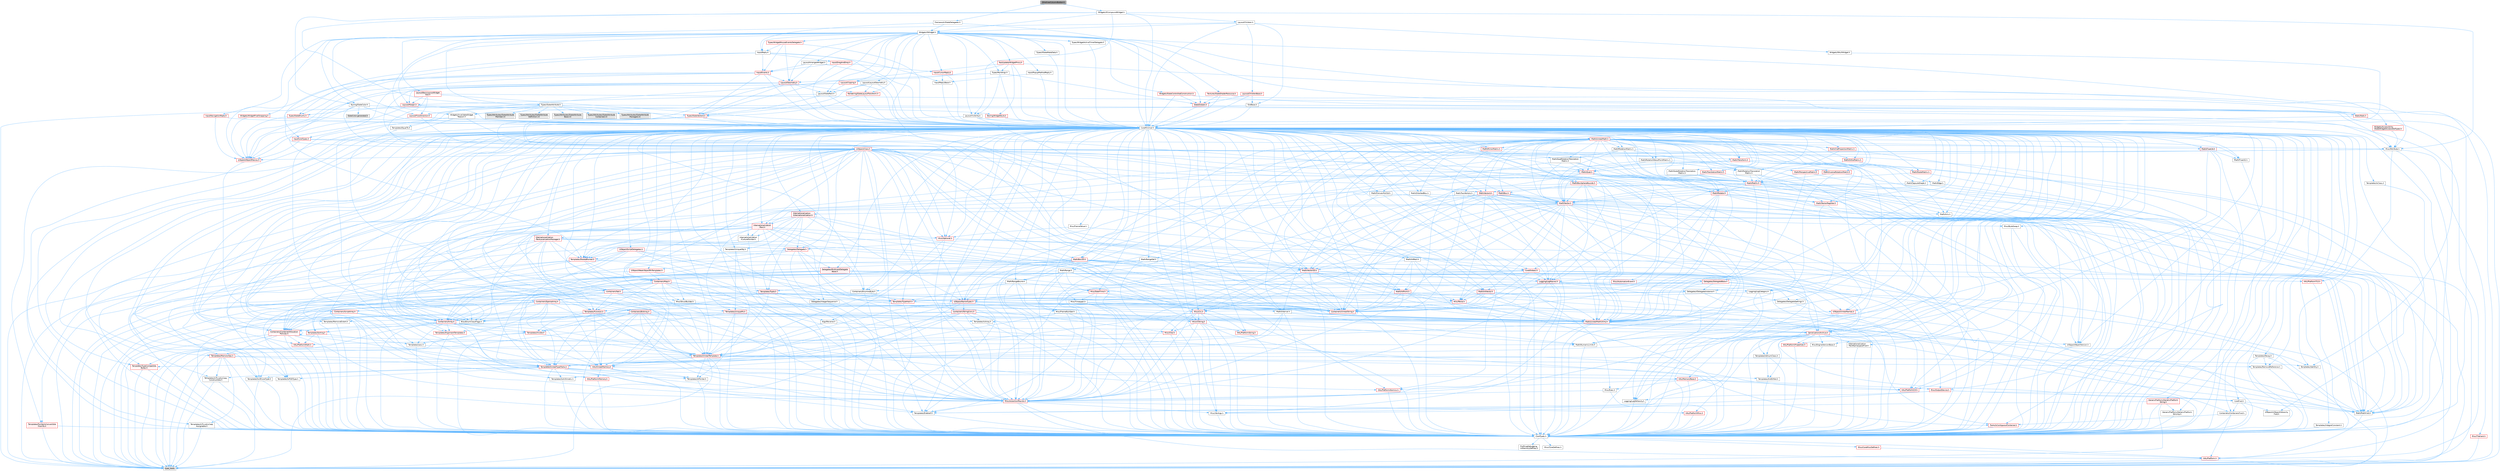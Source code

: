 digraph "SOutlinerColumnButton.h"
{
 // INTERACTIVE_SVG=YES
 // LATEX_PDF_SIZE
  bgcolor="transparent";
  edge [fontname=Helvetica,fontsize=10,labelfontname=Helvetica,labelfontsize=10];
  node [fontname=Helvetica,fontsize=10,shape=box,height=0.2,width=0.4];
  Node1 [id="Node000001",label="SOutlinerColumnButton.h",height=0.2,width=0.4,color="gray40", fillcolor="grey60", style="filled", fontcolor="black",tooltip=" "];
  Node1 -> Node2 [id="edge1_Node000001_Node000002",color="steelblue1",style="solid",tooltip=" "];
  Node2 [id="Node000002",label="Widgets/SCompoundWidget.h",height=0.2,width=0.4,color="grey40", fillcolor="white", style="filled",URL="$db/d0b/SCompoundWidget_8h.html",tooltip=" "];
  Node2 -> Node3 [id="edge2_Node000002_Node000003",color="steelblue1",style="solid",tooltip=" "];
  Node3 [id="Node000003",label="CoreMinimal.h",height=0.2,width=0.4,color="grey40", fillcolor="white", style="filled",URL="$d7/d67/CoreMinimal_8h.html",tooltip=" "];
  Node3 -> Node4 [id="edge3_Node000003_Node000004",color="steelblue1",style="solid",tooltip=" "];
  Node4 [id="Node000004",label="CoreTypes.h",height=0.2,width=0.4,color="grey40", fillcolor="white", style="filled",URL="$dc/dec/CoreTypes_8h.html",tooltip=" "];
  Node4 -> Node5 [id="edge4_Node000004_Node000005",color="steelblue1",style="solid",tooltip=" "];
  Node5 [id="Node000005",label="HAL/Platform.h",height=0.2,width=0.4,color="red", fillcolor="#FFF0F0", style="filled",URL="$d9/dd0/Platform_8h.html",tooltip=" "];
  Node5 -> Node8 [id="edge5_Node000005_Node000008",color="steelblue1",style="solid",tooltip=" "];
  Node8 [id="Node000008",label="type_traits",height=0.2,width=0.4,color="grey60", fillcolor="#E0E0E0", style="filled",tooltip=" "];
  Node4 -> Node15 [id="edge6_Node000004_Node000015",color="steelblue1",style="solid",tooltip=" "];
  Node15 [id="Node000015",label="ProfilingDebugging\l/UMemoryDefines.h",height=0.2,width=0.4,color="grey40", fillcolor="white", style="filled",URL="$d2/da2/UMemoryDefines_8h.html",tooltip=" "];
  Node4 -> Node16 [id="edge7_Node000004_Node000016",color="steelblue1",style="solid",tooltip=" "];
  Node16 [id="Node000016",label="Misc/CoreMiscDefines.h",height=0.2,width=0.4,color="red", fillcolor="#FFF0F0", style="filled",URL="$da/d38/CoreMiscDefines_8h.html",tooltip=" "];
  Node16 -> Node5 [id="edge8_Node000016_Node000005",color="steelblue1",style="solid",tooltip=" "];
  Node4 -> Node17 [id="edge9_Node000004_Node000017",color="steelblue1",style="solid",tooltip=" "];
  Node17 [id="Node000017",label="Misc/CoreDefines.h",height=0.2,width=0.4,color="grey40", fillcolor="white", style="filled",URL="$d3/dd2/CoreDefines_8h.html",tooltip=" "];
  Node3 -> Node18 [id="edge10_Node000003_Node000018",color="steelblue1",style="solid",tooltip=" "];
  Node18 [id="Node000018",label="CoreFwd.h",height=0.2,width=0.4,color="grey40", fillcolor="white", style="filled",URL="$d1/d1e/CoreFwd_8h.html",tooltip=" "];
  Node18 -> Node4 [id="edge11_Node000018_Node000004",color="steelblue1",style="solid",tooltip=" "];
  Node18 -> Node19 [id="edge12_Node000018_Node000019",color="steelblue1",style="solid",tooltip=" "];
  Node19 [id="Node000019",label="Containers/ContainersFwd.h",height=0.2,width=0.4,color="grey40", fillcolor="white", style="filled",URL="$d4/d0a/ContainersFwd_8h.html",tooltip=" "];
  Node19 -> Node5 [id="edge13_Node000019_Node000005",color="steelblue1",style="solid",tooltip=" "];
  Node19 -> Node4 [id="edge14_Node000019_Node000004",color="steelblue1",style="solid",tooltip=" "];
  Node19 -> Node20 [id="edge15_Node000019_Node000020",color="steelblue1",style="solid",tooltip=" "];
  Node20 [id="Node000020",label="Traits/IsContiguousContainer.h",height=0.2,width=0.4,color="red", fillcolor="#FFF0F0", style="filled",URL="$d5/d3c/IsContiguousContainer_8h.html",tooltip=" "];
  Node20 -> Node4 [id="edge16_Node000020_Node000004",color="steelblue1",style="solid",tooltip=" "];
  Node18 -> Node23 [id="edge17_Node000018_Node000023",color="steelblue1",style="solid",tooltip=" "];
  Node23 [id="Node000023",label="Math/MathFwd.h",height=0.2,width=0.4,color="grey40", fillcolor="white", style="filled",URL="$d2/d10/MathFwd_8h.html",tooltip=" "];
  Node23 -> Node5 [id="edge18_Node000023_Node000005",color="steelblue1",style="solid",tooltip=" "];
  Node18 -> Node24 [id="edge19_Node000018_Node000024",color="steelblue1",style="solid",tooltip=" "];
  Node24 [id="Node000024",label="UObject/UObjectHierarchy\lFwd.h",height=0.2,width=0.4,color="grey40", fillcolor="white", style="filled",URL="$d3/d13/UObjectHierarchyFwd_8h.html",tooltip=" "];
  Node3 -> Node24 [id="edge20_Node000003_Node000024",color="steelblue1",style="solid",tooltip=" "];
  Node3 -> Node19 [id="edge21_Node000003_Node000019",color="steelblue1",style="solid",tooltip=" "];
  Node3 -> Node25 [id="edge22_Node000003_Node000025",color="steelblue1",style="solid",tooltip=" "];
  Node25 [id="Node000025",label="Misc/VarArgs.h",height=0.2,width=0.4,color="grey40", fillcolor="white", style="filled",URL="$d5/d6f/VarArgs_8h.html",tooltip=" "];
  Node25 -> Node4 [id="edge23_Node000025_Node000004",color="steelblue1",style="solid",tooltip=" "];
  Node3 -> Node26 [id="edge24_Node000003_Node000026",color="steelblue1",style="solid",tooltip=" "];
  Node26 [id="Node000026",label="Logging/LogVerbosity.h",height=0.2,width=0.4,color="grey40", fillcolor="white", style="filled",URL="$d2/d8f/LogVerbosity_8h.html",tooltip=" "];
  Node26 -> Node4 [id="edge25_Node000026_Node000004",color="steelblue1",style="solid",tooltip=" "];
  Node3 -> Node27 [id="edge26_Node000003_Node000027",color="steelblue1",style="solid",tooltip=" "];
  Node27 [id="Node000027",label="Misc/OutputDevice.h",height=0.2,width=0.4,color="red", fillcolor="#FFF0F0", style="filled",URL="$d7/d32/OutputDevice_8h.html",tooltip=" "];
  Node27 -> Node18 [id="edge27_Node000027_Node000018",color="steelblue1",style="solid",tooltip=" "];
  Node27 -> Node4 [id="edge28_Node000027_Node000004",color="steelblue1",style="solid",tooltip=" "];
  Node27 -> Node26 [id="edge29_Node000027_Node000026",color="steelblue1",style="solid",tooltip=" "];
  Node27 -> Node25 [id="edge30_Node000027_Node000025",color="steelblue1",style="solid",tooltip=" "];
  Node3 -> Node33 [id="edge31_Node000003_Node000033",color="steelblue1",style="solid",tooltip=" "];
  Node33 [id="Node000033",label="HAL/PlatformCrt.h",height=0.2,width=0.4,color="red", fillcolor="#FFF0F0", style="filled",URL="$d8/d75/PlatformCrt_8h.html",tooltip=" "];
  Node3 -> Node43 [id="edge32_Node000003_Node000043",color="steelblue1",style="solid",tooltip=" "];
  Node43 [id="Node000043",label="HAL/PlatformMisc.h",height=0.2,width=0.4,color="red", fillcolor="#FFF0F0", style="filled",URL="$d0/df5/PlatformMisc_8h.html",tooltip=" "];
  Node43 -> Node4 [id="edge33_Node000043_Node000004",color="steelblue1",style="solid",tooltip=" "];
  Node3 -> Node62 [id="edge34_Node000003_Node000062",color="steelblue1",style="solid",tooltip=" "];
  Node62 [id="Node000062",label="Misc/AssertionMacros.h",height=0.2,width=0.4,color="red", fillcolor="#FFF0F0", style="filled",URL="$d0/dfa/AssertionMacros_8h.html",tooltip=" "];
  Node62 -> Node4 [id="edge35_Node000062_Node000004",color="steelblue1",style="solid",tooltip=" "];
  Node62 -> Node5 [id="edge36_Node000062_Node000005",color="steelblue1",style="solid",tooltip=" "];
  Node62 -> Node43 [id="edge37_Node000062_Node000043",color="steelblue1",style="solid",tooltip=" "];
  Node62 -> Node63 [id="edge38_Node000062_Node000063",color="steelblue1",style="solid",tooltip=" "];
  Node63 [id="Node000063",label="Templates/EnableIf.h",height=0.2,width=0.4,color="grey40", fillcolor="white", style="filled",URL="$d7/d60/EnableIf_8h.html",tooltip=" "];
  Node63 -> Node4 [id="edge39_Node000063_Node000004",color="steelblue1",style="solid",tooltip=" "];
  Node62 -> Node25 [id="edge40_Node000062_Node000025",color="steelblue1",style="solid",tooltip=" "];
  Node3 -> Node71 [id="edge41_Node000003_Node000071",color="steelblue1",style="solid",tooltip=" "];
  Node71 [id="Node000071",label="Templates/IsPointer.h",height=0.2,width=0.4,color="grey40", fillcolor="white", style="filled",URL="$d7/d05/IsPointer_8h.html",tooltip=" "];
  Node71 -> Node4 [id="edge42_Node000071_Node000004",color="steelblue1",style="solid",tooltip=" "];
  Node3 -> Node72 [id="edge43_Node000003_Node000072",color="steelblue1",style="solid",tooltip=" "];
  Node72 [id="Node000072",label="HAL/PlatformMemory.h",height=0.2,width=0.4,color="red", fillcolor="#FFF0F0", style="filled",URL="$de/d68/PlatformMemory_8h.html",tooltip=" "];
  Node72 -> Node4 [id="edge44_Node000072_Node000004",color="steelblue1",style="solid",tooltip=" "];
  Node3 -> Node55 [id="edge45_Node000003_Node000055",color="steelblue1",style="solid",tooltip=" "];
  Node55 [id="Node000055",label="HAL/PlatformAtomics.h",height=0.2,width=0.4,color="red", fillcolor="#FFF0F0", style="filled",URL="$d3/d36/PlatformAtomics_8h.html",tooltip=" "];
  Node55 -> Node4 [id="edge46_Node000055_Node000004",color="steelblue1",style="solid",tooltip=" "];
  Node3 -> Node77 [id="edge47_Node000003_Node000077",color="steelblue1",style="solid",tooltip=" "];
  Node77 [id="Node000077",label="Misc/Exec.h",height=0.2,width=0.4,color="grey40", fillcolor="white", style="filled",URL="$de/ddb/Exec_8h.html",tooltip=" "];
  Node77 -> Node4 [id="edge48_Node000077_Node000004",color="steelblue1",style="solid",tooltip=" "];
  Node77 -> Node62 [id="edge49_Node000077_Node000062",color="steelblue1",style="solid",tooltip=" "];
  Node3 -> Node78 [id="edge50_Node000003_Node000078",color="steelblue1",style="solid",tooltip=" "];
  Node78 [id="Node000078",label="HAL/MemoryBase.h",height=0.2,width=0.4,color="red", fillcolor="#FFF0F0", style="filled",URL="$d6/d9f/MemoryBase_8h.html",tooltip=" "];
  Node78 -> Node4 [id="edge51_Node000078_Node000004",color="steelblue1",style="solid",tooltip=" "];
  Node78 -> Node55 [id="edge52_Node000078_Node000055",color="steelblue1",style="solid",tooltip=" "];
  Node78 -> Node33 [id="edge53_Node000078_Node000033",color="steelblue1",style="solid",tooltip=" "];
  Node78 -> Node77 [id="edge54_Node000078_Node000077",color="steelblue1",style="solid",tooltip=" "];
  Node78 -> Node27 [id="edge55_Node000078_Node000027",color="steelblue1",style="solid",tooltip=" "];
  Node3 -> Node88 [id="edge56_Node000003_Node000088",color="steelblue1",style="solid",tooltip=" "];
  Node88 [id="Node000088",label="HAL/UnrealMemory.h",height=0.2,width=0.4,color="red", fillcolor="#FFF0F0", style="filled",URL="$d9/d96/UnrealMemory_8h.html",tooltip=" "];
  Node88 -> Node4 [id="edge57_Node000088_Node000004",color="steelblue1",style="solid",tooltip=" "];
  Node88 -> Node78 [id="edge58_Node000088_Node000078",color="steelblue1",style="solid",tooltip=" "];
  Node88 -> Node72 [id="edge59_Node000088_Node000072",color="steelblue1",style="solid",tooltip=" "];
  Node88 -> Node71 [id="edge60_Node000088_Node000071",color="steelblue1",style="solid",tooltip=" "];
  Node3 -> Node90 [id="edge61_Node000003_Node000090",color="steelblue1",style="solid",tooltip=" "];
  Node90 [id="Node000090",label="Templates/IsArithmetic.h",height=0.2,width=0.4,color="grey40", fillcolor="white", style="filled",URL="$d2/d5d/IsArithmetic_8h.html",tooltip=" "];
  Node90 -> Node4 [id="edge62_Node000090_Node000004",color="steelblue1",style="solid",tooltip=" "];
  Node3 -> Node84 [id="edge63_Node000003_Node000084",color="steelblue1",style="solid",tooltip=" "];
  Node84 [id="Node000084",label="Templates/AndOrNot.h",height=0.2,width=0.4,color="grey40", fillcolor="white", style="filled",URL="$db/d0a/AndOrNot_8h.html",tooltip=" "];
  Node84 -> Node4 [id="edge64_Node000084_Node000004",color="steelblue1",style="solid",tooltip=" "];
  Node3 -> Node91 [id="edge65_Node000003_Node000091",color="steelblue1",style="solid",tooltip=" "];
  Node91 [id="Node000091",label="Templates/IsPODType.h",height=0.2,width=0.4,color="grey40", fillcolor="white", style="filled",URL="$d7/db1/IsPODType_8h.html",tooltip=" "];
  Node91 -> Node4 [id="edge66_Node000091_Node000004",color="steelblue1",style="solid",tooltip=" "];
  Node3 -> Node92 [id="edge67_Node000003_Node000092",color="steelblue1",style="solid",tooltip=" "];
  Node92 [id="Node000092",label="Templates/IsUECoreType.h",height=0.2,width=0.4,color="grey40", fillcolor="white", style="filled",URL="$d1/db8/IsUECoreType_8h.html",tooltip=" "];
  Node92 -> Node4 [id="edge68_Node000092_Node000004",color="steelblue1",style="solid",tooltip=" "];
  Node92 -> Node8 [id="edge69_Node000092_Node000008",color="steelblue1",style="solid",tooltip=" "];
  Node3 -> Node85 [id="edge70_Node000003_Node000085",color="steelblue1",style="solid",tooltip=" "];
  Node85 [id="Node000085",label="Templates/IsTriviallyCopy\lConstructible.h",height=0.2,width=0.4,color="grey40", fillcolor="white", style="filled",URL="$d3/d78/IsTriviallyCopyConstructible_8h.html",tooltip=" "];
  Node85 -> Node4 [id="edge71_Node000085_Node000004",color="steelblue1",style="solid",tooltip=" "];
  Node85 -> Node8 [id="edge72_Node000085_Node000008",color="steelblue1",style="solid",tooltip=" "];
  Node3 -> Node93 [id="edge73_Node000003_Node000093",color="steelblue1",style="solid",tooltip=" "];
  Node93 [id="Node000093",label="Templates/UnrealTypeTraits.h",height=0.2,width=0.4,color="red", fillcolor="#FFF0F0", style="filled",URL="$d2/d2d/UnrealTypeTraits_8h.html",tooltip=" "];
  Node93 -> Node4 [id="edge74_Node000093_Node000004",color="steelblue1",style="solid",tooltip=" "];
  Node93 -> Node71 [id="edge75_Node000093_Node000071",color="steelblue1",style="solid",tooltip=" "];
  Node93 -> Node62 [id="edge76_Node000093_Node000062",color="steelblue1",style="solid",tooltip=" "];
  Node93 -> Node84 [id="edge77_Node000093_Node000084",color="steelblue1",style="solid",tooltip=" "];
  Node93 -> Node63 [id="edge78_Node000093_Node000063",color="steelblue1",style="solid",tooltip=" "];
  Node93 -> Node90 [id="edge79_Node000093_Node000090",color="steelblue1",style="solid",tooltip=" "];
  Node93 -> Node91 [id="edge80_Node000093_Node000091",color="steelblue1",style="solid",tooltip=" "];
  Node93 -> Node92 [id="edge81_Node000093_Node000092",color="steelblue1",style="solid",tooltip=" "];
  Node93 -> Node85 [id="edge82_Node000093_Node000085",color="steelblue1",style="solid",tooltip=" "];
  Node3 -> Node63 [id="edge83_Node000003_Node000063",color="steelblue1",style="solid",tooltip=" "];
  Node3 -> Node95 [id="edge84_Node000003_Node000095",color="steelblue1",style="solid",tooltip=" "];
  Node95 [id="Node000095",label="Templates/RemoveReference.h",height=0.2,width=0.4,color="grey40", fillcolor="white", style="filled",URL="$da/dbe/RemoveReference_8h.html",tooltip=" "];
  Node95 -> Node4 [id="edge85_Node000095_Node000004",color="steelblue1",style="solid",tooltip=" "];
  Node3 -> Node96 [id="edge86_Node000003_Node000096",color="steelblue1",style="solid",tooltip=" "];
  Node96 [id="Node000096",label="Templates/IntegralConstant.h",height=0.2,width=0.4,color="grey40", fillcolor="white", style="filled",URL="$db/d1b/IntegralConstant_8h.html",tooltip=" "];
  Node96 -> Node4 [id="edge87_Node000096_Node000004",color="steelblue1",style="solid",tooltip=" "];
  Node3 -> Node97 [id="edge88_Node000003_Node000097",color="steelblue1",style="solid",tooltip=" "];
  Node97 [id="Node000097",label="Templates/IsClass.h",height=0.2,width=0.4,color="grey40", fillcolor="white", style="filled",URL="$db/dcb/IsClass_8h.html",tooltip=" "];
  Node97 -> Node4 [id="edge89_Node000097_Node000004",color="steelblue1",style="solid",tooltip=" "];
  Node3 -> Node98 [id="edge90_Node000003_Node000098",color="steelblue1",style="solid",tooltip=" "];
  Node98 [id="Node000098",label="Templates/TypeCompatible\lBytes.h",height=0.2,width=0.4,color="red", fillcolor="#FFF0F0", style="filled",URL="$df/d0a/TypeCompatibleBytes_8h.html",tooltip=" "];
  Node98 -> Node4 [id="edge91_Node000098_Node000004",color="steelblue1",style="solid",tooltip=" "];
  Node98 -> Node8 [id="edge92_Node000098_Node000008",color="steelblue1",style="solid",tooltip=" "];
  Node3 -> Node20 [id="edge93_Node000003_Node000020",color="steelblue1",style="solid",tooltip=" "];
  Node3 -> Node99 [id="edge94_Node000003_Node000099",color="steelblue1",style="solid",tooltip=" "];
  Node99 [id="Node000099",label="Templates/UnrealTemplate.h",height=0.2,width=0.4,color="red", fillcolor="#FFF0F0", style="filled",URL="$d4/d24/UnrealTemplate_8h.html",tooltip=" "];
  Node99 -> Node4 [id="edge95_Node000099_Node000004",color="steelblue1",style="solid",tooltip=" "];
  Node99 -> Node71 [id="edge96_Node000099_Node000071",color="steelblue1",style="solid",tooltip=" "];
  Node99 -> Node88 [id="edge97_Node000099_Node000088",color="steelblue1",style="solid",tooltip=" "];
  Node99 -> Node93 [id="edge98_Node000099_Node000093",color="steelblue1",style="solid",tooltip=" "];
  Node99 -> Node95 [id="edge99_Node000099_Node000095",color="steelblue1",style="solid",tooltip=" "];
  Node99 -> Node98 [id="edge100_Node000099_Node000098",color="steelblue1",style="solid",tooltip=" "];
  Node99 -> Node66 [id="edge101_Node000099_Node000066",color="steelblue1",style="solid",tooltip=" "];
  Node66 [id="Node000066",label="Templates/Identity.h",height=0.2,width=0.4,color="grey40", fillcolor="white", style="filled",URL="$d0/dd5/Identity_8h.html",tooltip=" "];
  Node99 -> Node20 [id="edge102_Node000099_Node000020",color="steelblue1",style="solid",tooltip=" "];
  Node99 -> Node8 [id="edge103_Node000099_Node000008",color="steelblue1",style="solid",tooltip=" "];
  Node3 -> Node48 [id="edge104_Node000003_Node000048",color="steelblue1",style="solid",tooltip=" "];
  Node48 [id="Node000048",label="Math/NumericLimits.h",height=0.2,width=0.4,color="grey40", fillcolor="white", style="filled",URL="$df/d1b/NumericLimits_8h.html",tooltip=" "];
  Node48 -> Node4 [id="edge105_Node000048_Node000004",color="steelblue1",style="solid",tooltip=" "];
  Node3 -> Node103 [id="edge106_Node000003_Node000103",color="steelblue1",style="solid",tooltip=" "];
  Node103 [id="Node000103",label="HAL/PlatformMath.h",height=0.2,width=0.4,color="red", fillcolor="#FFF0F0", style="filled",URL="$dc/d53/PlatformMath_8h.html",tooltip=" "];
  Node103 -> Node4 [id="edge107_Node000103_Node000004",color="steelblue1",style="solid",tooltip=" "];
  Node3 -> Node86 [id="edge108_Node000003_Node000086",color="steelblue1",style="solid",tooltip=" "];
  Node86 [id="Node000086",label="Templates/IsTriviallyCopy\lAssignable.h",height=0.2,width=0.4,color="grey40", fillcolor="white", style="filled",URL="$d2/df2/IsTriviallyCopyAssignable_8h.html",tooltip=" "];
  Node86 -> Node4 [id="edge109_Node000086_Node000004",color="steelblue1",style="solid",tooltip=" "];
  Node86 -> Node8 [id="edge110_Node000086_Node000008",color="steelblue1",style="solid",tooltip=" "];
  Node3 -> Node111 [id="edge111_Node000003_Node000111",color="steelblue1",style="solid",tooltip=" "];
  Node111 [id="Node000111",label="Templates/MemoryOps.h",height=0.2,width=0.4,color="red", fillcolor="#FFF0F0", style="filled",URL="$db/dea/MemoryOps_8h.html",tooltip=" "];
  Node111 -> Node4 [id="edge112_Node000111_Node000004",color="steelblue1",style="solid",tooltip=" "];
  Node111 -> Node88 [id="edge113_Node000111_Node000088",color="steelblue1",style="solid",tooltip=" "];
  Node111 -> Node86 [id="edge114_Node000111_Node000086",color="steelblue1",style="solid",tooltip=" "];
  Node111 -> Node85 [id="edge115_Node000111_Node000085",color="steelblue1",style="solid",tooltip=" "];
  Node111 -> Node93 [id="edge116_Node000111_Node000093",color="steelblue1",style="solid",tooltip=" "];
  Node111 -> Node8 [id="edge117_Node000111_Node000008",color="steelblue1",style="solid",tooltip=" "];
  Node3 -> Node112 [id="edge118_Node000003_Node000112",color="steelblue1",style="solid",tooltip=" "];
  Node112 [id="Node000112",label="Containers/ContainerAllocation\lPolicies.h",height=0.2,width=0.4,color="red", fillcolor="#FFF0F0", style="filled",URL="$d7/dff/ContainerAllocationPolicies_8h.html",tooltip=" "];
  Node112 -> Node4 [id="edge119_Node000112_Node000004",color="steelblue1",style="solid",tooltip=" "];
  Node112 -> Node112 [id="edge120_Node000112_Node000112",color="steelblue1",style="solid",tooltip=" "];
  Node112 -> Node103 [id="edge121_Node000112_Node000103",color="steelblue1",style="solid",tooltip=" "];
  Node112 -> Node88 [id="edge122_Node000112_Node000088",color="steelblue1",style="solid",tooltip=" "];
  Node112 -> Node48 [id="edge123_Node000112_Node000048",color="steelblue1",style="solid",tooltip=" "];
  Node112 -> Node62 [id="edge124_Node000112_Node000062",color="steelblue1",style="solid",tooltip=" "];
  Node112 -> Node111 [id="edge125_Node000112_Node000111",color="steelblue1",style="solid",tooltip=" "];
  Node112 -> Node98 [id="edge126_Node000112_Node000098",color="steelblue1",style="solid",tooltip=" "];
  Node112 -> Node8 [id="edge127_Node000112_Node000008",color="steelblue1",style="solid",tooltip=" "];
  Node3 -> Node115 [id="edge128_Node000003_Node000115",color="steelblue1",style="solid",tooltip=" "];
  Node115 [id="Node000115",label="Templates/IsEnumClass.h",height=0.2,width=0.4,color="grey40", fillcolor="white", style="filled",URL="$d7/d15/IsEnumClass_8h.html",tooltip=" "];
  Node115 -> Node4 [id="edge129_Node000115_Node000004",color="steelblue1",style="solid",tooltip=" "];
  Node115 -> Node84 [id="edge130_Node000115_Node000084",color="steelblue1",style="solid",tooltip=" "];
  Node3 -> Node116 [id="edge131_Node000003_Node000116",color="steelblue1",style="solid",tooltip=" "];
  Node116 [id="Node000116",label="HAL/PlatformProperties.h",height=0.2,width=0.4,color="red", fillcolor="#FFF0F0", style="filled",URL="$d9/db0/PlatformProperties_8h.html",tooltip=" "];
  Node116 -> Node4 [id="edge132_Node000116_Node000004",color="steelblue1",style="solid",tooltip=" "];
  Node3 -> Node119 [id="edge133_Node000003_Node000119",color="steelblue1",style="solid",tooltip=" "];
  Node119 [id="Node000119",label="Misc/EngineVersionBase.h",height=0.2,width=0.4,color="grey40", fillcolor="white", style="filled",URL="$d5/d2b/EngineVersionBase_8h.html",tooltip=" "];
  Node119 -> Node4 [id="edge134_Node000119_Node000004",color="steelblue1",style="solid",tooltip=" "];
  Node3 -> Node120 [id="edge135_Node000003_Node000120",color="steelblue1",style="solid",tooltip=" "];
  Node120 [id="Node000120",label="Internationalization\l/TextNamespaceFwd.h",height=0.2,width=0.4,color="grey40", fillcolor="white", style="filled",URL="$d8/d97/TextNamespaceFwd_8h.html",tooltip=" "];
  Node120 -> Node4 [id="edge136_Node000120_Node000004",color="steelblue1",style="solid",tooltip=" "];
  Node3 -> Node121 [id="edge137_Node000003_Node000121",color="steelblue1",style="solid",tooltip=" "];
  Node121 [id="Node000121",label="Serialization/Archive.h",height=0.2,width=0.4,color="red", fillcolor="#FFF0F0", style="filled",URL="$d7/d3b/Archive_8h.html",tooltip=" "];
  Node121 -> Node18 [id="edge138_Node000121_Node000018",color="steelblue1",style="solid",tooltip=" "];
  Node121 -> Node4 [id="edge139_Node000121_Node000004",color="steelblue1",style="solid",tooltip=" "];
  Node121 -> Node116 [id="edge140_Node000121_Node000116",color="steelblue1",style="solid",tooltip=" "];
  Node121 -> Node120 [id="edge141_Node000121_Node000120",color="steelblue1",style="solid",tooltip=" "];
  Node121 -> Node23 [id="edge142_Node000121_Node000023",color="steelblue1",style="solid",tooltip=" "];
  Node121 -> Node62 [id="edge143_Node000121_Node000062",color="steelblue1",style="solid",tooltip=" "];
  Node121 -> Node119 [id="edge144_Node000121_Node000119",color="steelblue1",style="solid",tooltip=" "];
  Node121 -> Node25 [id="edge145_Node000121_Node000025",color="steelblue1",style="solid",tooltip=" "];
  Node121 -> Node63 [id="edge146_Node000121_Node000063",color="steelblue1",style="solid",tooltip=" "];
  Node121 -> Node115 [id="edge147_Node000121_Node000115",color="steelblue1",style="solid",tooltip=" "];
  Node121 -> Node99 [id="edge148_Node000121_Node000099",color="steelblue1",style="solid",tooltip=" "];
  Node121 -> Node124 [id="edge149_Node000121_Node000124",color="steelblue1",style="solid",tooltip=" "];
  Node124 [id="Node000124",label="UObject/ObjectVersion.h",height=0.2,width=0.4,color="grey40", fillcolor="white", style="filled",URL="$da/d63/ObjectVersion_8h.html",tooltip=" "];
  Node124 -> Node4 [id="edge150_Node000124_Node000004",color="steelblue1",style="solid",tooltip=" "];
  Node3 -> Node125 [id="edge151_Node000003_Node000125",color="steelblue1",style="solid",tooltip=" "];
  Node125 [id="Node000125",label="Templates/Less.h",height=0.2,width=0.4,color="grey40", fillcolor="white", style="filled",URL="$de/dc8/Less_8h.html",tooltip=" "];
  Node125 -> Node4 [id="edge152_Node000125_Node000004",color="steelblue1",style="solid",tooltip=" "];
  Node125 -> Node99 [id="edge153_Node000125_Node000099",color="steelblue1",style="solid",tooltip=" "];
  Node3 -> Node126 [id="edge154_Node000003_Node000126",color="steelblue1",style="solid",tooltip=" "];
  Node126 [id="Node000126",label="Templates/Sorting.h",height=0.2,width=0.4,color="red", fillcolor="#FFF0F0", style="filled",URL="$d3/d9e/Sorting_8h.html",tooltip=" "];
  Node126 -> Node4 [id="edge155_Node000126_Node000004",color="steelblue1",style="solid",tooltip=" "];
  Node126 -> Node103 [id="edge156_Node000126_Node000103",color="steelblue1",style="solid",tooltip=" "];
  Node126 -> Node125 [id="edge157_Node000126_Node000125",color="steelblue1",style="solid",tooltip=" "];
  Node3 -> Node137 [id="edge158_Node000003_Node000137",color="steelblue1",style="solid",tooltip=" "];
  Node137 [id="Node000137",label="Misc/Char.h",height=0.2,width=0.4,color="red", fillcolor="#FFF0F0", style="filled",URL="$d0/d58/Char_8h.html",tooltip=" "];
  Node137 -> Node4 [id="edge159_Node000137_Node000004",color="steelblue1",style="solid",tooltip=" "];
  Node137 -> Node8 [id="edge160_Node000137_Node000008",color="steelblue1",style="solid",tooltip=" "];
  Node3 -> Node140 [id="edge161_Node000003_Node000140",color="steelblue1",style="solid",tooltip=" "];
  Node140 [id="Node000140",label="GenericPlatform/GenericPlatform\lStricmp.h",height=0.2,width=0.4,color="grey40", fillcolor="white", style="filled",URL="$d2/d86/GenericPlatformStricmp_8h.html",tooltip=" "];
  Node140 -> Node4 [id="edge162_Node000140_Node000004",color="steelblue1",style="solid",tooltip=" "];
  Node3 -> Node141 [id="edge163_Node000003_Node000141",color="steelblue1",style="solid",tooltip=" "];
  Node141 [id="Node000141",label="GenericPlatform/GenericPlatform\lString.h",height=0.2,width=0.4,color="red", fillcolor="#FFF0F0", style="filled",URL="$dd/d20/GenericPlatformString_8h.html",tooltip=" "];
  Node141 -> Node4 [id="edge164_Node000141_Node000004",color="steelblue1",style="solid",tooltip=" "];
  Node141 -> Node140 [id="edge165_Node000141_Node000140",color="steelblue1",style="solid",tooltip=" "];
  Node141 -> Node63 [id="edge166_Node000141_Node000063",color="steelblue1",style="solid",tooltip=" "];
  Node141 -> Node8 [id="edge167_Node000141_Node000008",color="steelblue1",style="solid",tooltip=" "];
  Node3 -> Node74 [id="edge168_Node000003_Node000074",color="steelblue1",style="solid",tooltip=" "];
  Node74 [id="Node000074",label="HAL/PlatformString.h",height=0.2,width=0.4,color="red", fillcolor="#FFF0F0", style="filled",URL="$db/db5/PlatformString_8h.html",tooltip=" "];
  Node74 -> Node4 [id="edge169_Node000074_Node000004",color="steelblue1",style="solid",tooltip=" "];
  Node3 -> Node144 [id="edge170_Node000003_Node000144",color="steelblue1",style="solid",tooltip=" "];
  Node144 [id="Node000144",label="Misc/CString.h",height=0.2,width=0.4,color="red", fillcolor="#FFF0F0", style="filled",URL="$d2/d49/CString_8h.html",tooltip=" "];
  Node144 -> Node4 [id="edge171_Node000144_Node000004",color="steelblue1",style="solid",tooltip=" "];
  Node144 -> Node33 [id="edge172_Node000144_Node000033",color="steelblue1",style="solid",tooltip=" "];
  Node144 -> Node74 [id="edge173_Node000144_Node000074",color="steelblue1",style="solid",tooltip=" "];
  Node144 -> Node62 [id="edge174_Node000144_Node000062",color="steelblue1",style="solid",tooltip=" "];
  Node144 -> Node137 [id="edge175_Node000144_Node000137",color="steelblue1",style="solid",tooltip=" "];
  Node144 -> Node25 [id="edge176_Node000144_Node000025",color="steelblue1",style="solid",tooltip=" "];
  Node3 -> Node145 [id="edge177_Node000003_Node000145",color="steelblue1",style="solid",tooltip=" "];
  Node145 [id="Node000145",label="Misc/Crc.h",height=0.2,width=0.4,color="red", fillcolor="#FFF0F0", style="filled",URL="$d4/dd2/Crc_8h.html",tooltip=" "];
  Node145 -> Node4 [id="edge178_Node000145_Node000004",color="steelblue1",style="solid",tooltip=" "];
  Node145 -> Node74 [id="edge179_Node000145_Node000074",color="steelblue1",style="solid",tooltip=" "];
  Node145 -> Node62 [id="edge180_Node000145_Node000062",color="steelblue1",style="solid",tooltip=" "];
  Node145 -> Node144 [id="edge181_Node000145_Node000144",color="steelblue1",style="solid",tooltip=" "];
  Node145 -> Node137 [id="edge182_Node000145_Node000137",color="steelblue1",style="solid",tooltip=" "];
  Node145 -> Node93 [id="edge183_Node000145_Node000093",color="steelblue1",style="solid",tooltip=" "];
  Node3 -> Node136 [id="edge184_Node000003_Node000136",color="steelblue1",style="solid",tooltip=" "];
  Node136 [id="Node000136",label="Math/UnrealMathUtility.h",height=0.2,width=0.4,color="red", fillcolor="#FFF0F0", style="filled",URL="$db/db8/UnrealMathUtility_8h.html",tooltip=" "];
  Node136 -> Node4 [id="edge185_Node000136_Node000004",color="steelblue1",style="solid",tooltip=" "];
  Node136 -> Node62 [id="edge186_Node000136_Node000062",color="steelblue1",style="solid",tooltip=" "];
  Node136 -> Node103 [id="edge187_Node000136_Node000103",color="steelblue1",style="solid",tooltip=" "];
  Node136 -> Node23 [id="edge188_Node000136_Node000023",color="steelblue1",style="solid",tooltip=" "];
  Node136 -> Node66 [id="edge189_Node000136_Node000066",color="steelblue1",style="solid",tooltip=" "];
  Node3 -> Node146 [id="edge190_Node000003_Node000146",color="steelblue1",style="solid",tooltip=" "];
  Node146 [id="Node000146",label="Containers/UnrealString.h",height=0.2,width=0.4,color="red", fillcolor="#FFF0F0", style="filled",URL="$d5/dba/UnrealString_8h.html",tooltip=" "];
  Node3 -> Node150 [id="edge191_Node000003_Node000150",color="steelblue1",style="solid",tooltip=" "];
  Node150 [id="Node000150",label="Containers/Array.h",height=0.2,width=0.4,color="red", fillcolor="#FFF0F0", style="filled",URL="$df/dd0/Array_8h.html",tooltip=" "];
  Node150 -> Node4 [id="edge192_Node000150_Node000004",color="steelblue1",style="solid",tooltip=" "];
  Node150 -> Node62 [id="edge193_Node000150_Node000062",color="steelblue1",style="solid",tooltip=" "];
  Node150 -> Node88 [id="edge194_Node000150_Node000088",color="steelblue1",style="solid",tooltip=" "];
  Node150 -> Node93 [id="edge195_Node000150_Node000093",color="steelblue1",style="solid",tooltip=" "];
  Node150 -> Node99 [id="edge196_Node000150_Node000099",color="steelblue1",style="solid",tooltip=" "];
  Node150 -> Node112 [id="edge197_Node000150_Node000112",color="steelblue1",style="solid",tooltip=" "];
  Node150 -> Node121 [id="edge198_Node000150_Node000121",color="steelblue1",style="solid",tooltip=" "];
  Node150 -> Node129 [id="edge199_Node000150_Node000129",color="steelblue1",style="solid",tooltip=" "];
  Node129 [id="Node000129",label="Templates/Invoke.h",height=0.2,width=0.4,color="red", fillcolor="#FFF0F0", style="filled",URL="$d7/deb/Invoke_8h.html",tooltip=" "];
  Node129 -> Node4 [id="edge200_Node000129_Node000004",color="steelblue1",style="solid",tooltip=" "];
  Node129 -> Node99 [id="edge201_Node000129_Node000099",color="steelblue1",style="solid",tooltip=" "];
  Node129 -> Node8 [id="edge202_Node000129_Node000008",color="steelblue1",style="solid",tooltip=" "];
  Node150 -> Node125 [id="edge203_Node000150_Node000125",color="steelblue1",style="solid",tooltip=" "];
  Node150 -> Node126 [id="edge204_Node000150_Node000126",color="steelblue1",style="solid",tooltip=" "];
  Node150 -> Node173 [id="edge205_Node000150_Node000173",color="steelblue1",style="solid",tooltip=" "];
  Node173 [id="Node000173",label="Templates/AlignmentTemplates.h",height=0.2,width=0.4,color="red", fillcolor="#FFF0F0", style="filled",URL="$dd/d32/AlignmentTemplates_8h.html",tooltip=" "];
  Node173 -> Node4 [id="edge206_Node000173_Node000004",color="steelblue1",style="solid",tooltip=" "];
  Node173 -> Node71 [id="edge207_Node000173_Node000071",color="steelblue1",style="solid",tooltip=" "];
  Node150 -> Node8 [id="edge208_Node000150_Node000008",color="steelblue1",style="solid",tooltip=" "];
  Node3 -> Node174 [id="edge209_Node000003_Node000174",color="steelblue1",style="solid",tooltip=" "];
  Node174 [id="Node000174",label="Misc/FrameNumber.h",height=0.2,width=0.4,color="grey40", fillcolor="white", style="filled",URL="$dd/dbd/FrameNumber_8h.html",tooltip=" "];
  Node174 -> Node4 [id="edge210_Node000174_Node000004",color="steelblue1",style="solid",tooltip=" "];
  Node174 -> Node48 [id="edge211_Node000174_Node000048",color="steelblue1",style="solid",tooltip=" "];
  Node174 -> Node136 [id="edge212_Node000174_Node000136",color="steelblue1",style="solid",tooltip=" "];
  Node174 -> Node63 [id="edge213_Node000174_Node000063",color="steelblue1",style="solid",tooltip=" "];
  Node174 -> Node93 [id="edge214_Node000174_Node000093",color="steelblue1",style="solid",tooltip=" "];
  Node3 -> Node175 [id="edge215_Node000003_Node000175",color="steelblue1",style="solid",tooltip=" "];
  Node175 [id="Node000175",label="Misc/Timespan.h",height=0.2,width=0.4,color="grey40", fillcolor="white", style="filled",URL="$da/dd9/Timespan_8h.html",tooltip=" "];
  Node175 -> Node4 [id="edge216_Node000175_Node000004",color="steelblue1",style="solid",tooltip=" "];
  Node175 -> Node176 [id="edge217_Node000175_Node000176",color="steelblue1",style="solid",tooltip=" "];
  Node176 [id="Node000176",label="Math/Interval.h",height=0.2,width=0.4,color="grey40", fillcolor="white", style="filled",URL="$d1/d55/Interval_8h.html",tooltip=" "];
  Node176 -> Node4 [id="edge218_Node000176_Node000004",color="steelblue1",style="solid",tooltip=" "];
  Node176 -> Node90 [id="edge219_Node000176_Node000090",color="steelblue1",style="solid",tooltip=" "];
  Node176 -> Node93 [id="edge220_Node000176_Node000093",color="steelblue1",style="solid",tooltip=" "];
  Node176 -> Node48 [id="edge221_Node000176_Node000048",color="steelblue1",style="solid",tooltip=" "];
  Node176 -> Node136 [id="edge222_Node000176_Node000136",color="steelblue1",style="solid",tooltip=" "];
  Node175 -> Node136 [id="edge223_Node000175_Node000136",color="steelblue1",style="solid",tooltip=" "];
  Node175 -> Node62 [id="edge224_Node000175_Node000062",color="steelblue1",style="solid",tooltip=" "];
  Node3 -> Node177 [id="edge225_Node000003_Node000177",color="steelblue1",style="solid",tooltip=" "];
  Node177 [id="Node000177",label="Containers/StringConv.h",height=0.2,width=0.4,color="red", fillcolor="#FFF0F0", style="filled",URL="$d3/ddf/StringConv_8h.html",tooltip=" "];
  Node177 -> Node4 [id="edge226_Node000177_Node000004",color="steelblue1",style="solid",tooltip=" "];
  Node177 -> Node62 [id="edge227_Node000177_Node000062",color="steelblue1",style="solid",tooltip=" "];
  Node177 -> Node112 [id="edge228_Node000177_Node000112",color="steelblue1",style="solid",tooltip=" "];
  Node177 -> Node150 [id="edge229_Node000177_Node000150",color="steelblue1",style="solid",tooltip=" "];
  Node177 -> Node144 [id="edge230_Node000177_Node000144",color="steelblue1",style="solid",tooltip=" "];
  Node177 -> Node178 [id="edge231_Node000177_Node000178",color="steelblue1",style="solid",tooltip=" "];
  Node178 [id="Node000178",label="Templates/IsArray.h",height=0.2,width=0.4,color="grey40", fillcolor="white", style="filled",URL="$d8/d8d/IsArray_8h.html",tooltip=" "];
  Node178 -> Node4 [id="edge232_Node000178_Node000004",color="steelblue1",style="solid",tooltip=" "];
  Node177 -> Node99 [id="edge233_Node000177_Node000099",color="steelblue1",style="solid",tooltip=" "];
  Node177 -> Node93 [id="edge234_Node000177_Node000093",color="steelblue1",style="solid",tooltip=" "];
  Node177 -> Node20 [id="edge235_Node000177_Node000020",color="steelblue1",style="solid",tooltip=" "];
  Node177 -> Node8 [id="edge236_Node000177_Node000008",color="steelblue1",style="solid",tooltip=" "];
  Node3 -> Node179 [id="edge237_Node000003_Node000179",color="steelblue1",style="solid",tooltip=" "];
  Node179 [id="Node000179",label="UObject/UnrealNames.h",height=0.2,width=0.4,color="red", fillcolor="#FFF0F0", style="filled",URL="$d8/db1/UnrealNames_8h.html",tooltip=" "];
  Node179 -> Node4 [id="edge238_Node000179_Node000004",color="steelblue1",style="solid",tooltip=" "];
  Node3 -> Node181 [id="edge239_Node000003_Node000181",color="steelblue1",style="solid",tooltip=" "];
  Node181 [id="Node000181",label="UObject/NameTypes.h",height=0.2,width=0.4,color="red", fillcolor="#FFF0F0", style="filled",URL="$d6/d35/NameTypes_8h.html",tooltip=" "];
  Node181 -> Node4 [id="edge240_Node000181_Node000004",color="steelblue1",style="solid",tooltip=" "];
  Node181 -> Node62 [id="edge241_Node000181_Node000062",color="steelblue1",style="solid",tooltip=" "];
  Node181 -> Node88 [id="edge242_Node000181_Node000088",color="steelblue1",style="solid",tooltip=" "];
  Node181 -> Node93 [id="edge243_Node000181_Node000093",color="steelblue1",style="solid",tooltip=" "];
  Node181 -> Node99 [id="edge244_Node000181_Node000099",color="steelblue1",style="solid",tooltip=" "];
  Node181 -> Node146 [id="edge245_Node000181_Node000146",color="steelblue1",style="solid",tooltip=" "];
  Node181 -> Node177 [id="edge246_Node000181_Node000177",color="steelblue1",style="solid",tooltip=" "];
  Node181 -> Node179 [id="edge247_Node000181_Node000179",color="steelblue1",style="solid",tooltip=" "];
  Node3 -> Node189 [id="edge248_Node000003_Node000189",color="steelblue1",style="solid",tooltip=" "];
  Node189 [id="Node000189",label="Misc/Parse.h",height=0.2,width=0.4,color="red", fillcolor="#FFF0F0", style="filled",URL="$dc/d71/Parse_8h.html",tooltip=" "];
  Node189 -> Node146 [id="edge249_Node000189_Node000146",color="steelblue1",style="solid",tooltip=" "];
  Node189 -> Node4 [id="edge250_Node000189_Node000004",color="steelblue1",style="solid",tooltip=" "];
  Node189 -> Node33 [id="edge251_Node000189_Node000033",color="steelblue1",style="solid",tooltip=" "];
  Node189 -> Node50 [id="edge252_Node000189_Node000050",color="steelblue1",style="solid",tooltip=" "];
  Node50 [id="Node000050",label="Misc/EnumClassFlags.h",height=0.2,width=0.4,color="grey40", fillcolor="white", style="filled",URL="$d8/de7/EnumClassFlags_8h.html",tooltip=" "];
  Node189 -> Node190 [id="edge253_Node000189_Node000190",color="steelblue1",style="solid",tooltip=" "];
  Node190 [id="Node000190",label="Templates/Function.h",height=0.2,width=0.4,color="red", fillcolor="#FFF0F0", style="filled",URL="$df/df5/Function_8h.html",tooltip=" "];
  Node190 -> Node4 [id="edge254_Node000190_Node000004",color="steelblue1",style="solid",tooltip=" "];
  Node190 -> Node62 [id="edge255_Node000190_Node000062",color="steelblue1",style="solid",tooltip=" "];
  Node190 -> Node88 [id="edge256_Node000190_Node000088",color="steelblue1",style="solid",tooltip=" "];
  Node190 -> Node93 [id="edge257_Node000190_Node000093",color="steelblue1",style="solid",tooltip=" "];
  Node190 -> Node129 [id="edge258_Node000190_Node000129",color="steelblue1",style="solid",tooltip=" "];
  Node190 -> Node99 [id="edge259_Node000190_Node000099",color="steelblue1",style="solid",tooltip=" "];
  Node190 -> Node136 [id="edge260_Node000190_Node000136",color="steelblue1",style="solid",tooltip=" "];
  Node190 -> Node8 [id="edge261_Node000190_Node000008",color="steelblue1",style="solid",tooltip=" "];
  Node3 -> Node173 [id="edge262_Node000003_Node000173",color="steelblue1",style="solid",tooltip=" "];
  Node3 -> Node192 [id="edge263_Node000003_Node000192",color="steelblue1",style="solid",tooltip=" "];
  Node192 [id="Node000192",label="Misc/StructBuilder.h",height=0.2,width=0.4,color="grey40", fillcolor="white", style="filled",URL="$d9/db3/StructBuilder_8h.html",tooltip=" "];
  Node192 -> Node4 [id="edge264_Node000192_Node000004",color="steelblue1",style="solid",tooltip=" "];
  Node192 -> Node136 [id="edge265_Node000192_Node000136",color="steelblue1",style="solid",tooltip=" "];
  Node192 -> Node173 [id="edge266_Node000192_Node000173",color="steelblue1",style="solid",tooltip=" "];
  Node3 -> Node105 [id="edge267_Node000003_Node000105",color="steelblue1",style="solid",tooltip=" "];
  Node105 [id="Node000105",label="Templates/Decay.h",height=0.2,width=0.4,color="grey40", fillcolor="white", style="filled",URL="$dd/d0f/Decay_8h.html",tooltip=" "];
  Node105 -> Node4 [id="edge268_Node000105_Node000004",color="steelblue1",style="solid",tooltip=" "];
  Node105 -> Node95 [id="edge269_Node000105_Node000095",color="steelblue1",style="solid",tooltip=" "];
  Node105 -> Node8 [id="edge270_Node000105_Node000008",color="steelblue1",style="solid",tooltip=" "];
  Node3 -> Node193 [id="edge271_Node000003_Node000193",color="steelblue1",style="solid",tooltip=" "];
  Node193 [id="Node000193",label="Templates/PointerIsConvertible\lFromTo.h",height=0.2,width=0.4,color="red", fillcolor="#FFF0F0", style="filled",URL="$d6/d65/PointerIsConvertibleFromTo_8h.html",tooltip=" "];
  Node193 -> Node4 [id="edge272_Node000193_Node000004",color="steelblue1",style="solid",tooltip=" "];
  Node193 -> Node8 [id="edge273_Node000193_Node000008",color="steelblue1",style="solid",tooltip=" "];
  Node3 -> Node129 [id="edge274_Node000003_Node000129",color="steelblue1",style="solid",tooltip=" "];
  Node3 -> Node190 [id="edge275_Node000003_Node000190",color="steelblue1",style="solid",tooltip=" "];
  Node3 -> Node162 [id="edge276_Node000003_Node000162",color="steelblue1",style="solid",tooltip=" "];
  Node162 [id="Node000162",label="Templates/TypeHash.h",height=0.2,width=0.4,color="red", fillcolor="#FFF0F0", style="filled",URL="$d1/d62/TypeHash_8h.html",tooltip=" "];
  Node162 -> Node4 [id="edge277_Node000162_Node000004",color="steelblue1",style="solid",tooltip=" "];
  Node162 -> Node145 [id="edge278_Node000162_Node000145",color="steelblue1",style="solid",tooltip=" "];
  Node162 -> Node8 [id="edge279_Node000162_Node000008",color="steelblue1",style="solid",tooltip=" "];
  Node3 -> Node194 [id="edge280_Node000003_Node000194",color="steelblue1",style="solid",tooltip=" "];
  Node194 [id="Node000194",label="Containers/ScriptArray.h",height=0.2,width=0.4,color="red", fillcolor="#FFF0F0", style="filled",URL="$dc/daf/ScriptArray_8h.html",tooltip=" "];
  Node194 -> Node4 [id="edge281_Node000194_Node000004",color="steelblue1",style="solid",tooltip=" "];
  Node194 -> Node62 [id="edge282_Node000194_Node000062",color="steelblue1",style="solid",tooltip=" "];
  Node194 -> Node88 [id="edge283_Node000194_Node000088",color="steelblue1",style="solid",tooltip=" "];
  Node194 -> Node112 [id="edge284_Node000194_Node000112",color="steelblue1",style="solid",tooltip=" "];
  Node194 -> Node150 [id="edge285_Node000194_Node000150",color="steelblue1",style="solid",tooltip=" "];
  Node3 -> Node195 [id="edge286_Node000003_Node000195",color="steelblue1",style="solid",tooltip=" "];
  Node195 [id="Node000195",label="Containers/BitArray.h",height=0.2,width=0.4,color="red", fillcolor="#FFF0F0", style="filled",URL="$d1/de4/BitArray_8h.html",tooltip=" "];
  Node195 -> Node112 [id="edge287_Node000195_Node000112",color="steelblue1",style="solid",tooltip=" "];
  Node195 -> Node4 [id="edge288_Node000195_Node000004",color="steelblue1",style="solid",tooltip=" "];
  Node195 -> Node55 [id="edge289_Node000195_Node000055",color="steelblue1",style="solid",tooltip=" "];
  Node195 -> Node88 [id="edge290_Node000195_Node000088",color="steelblue1",style="solid",tooltip=" "];
  Node195 -> Node136 [id="edge291_Node000195_Node000136",color="steelblue1",style="solid",tooltip=" "];
  Node195 -> Node62 [id="edge292_Node000195_Node000062",color="steelblue1",style="solid",tooltip=" "];
  Node195 -> Node50 [id="edge293_Node000195_Node000050",color="steelblue1",style="solid",tooltip=" "];
  Node195 -> Node121 [id="edge294_Node000195_Node000121",color="steelblue1",style="solid",tooltip=" "];
  Node195 -> Node63 [id="edge295_Node000195_Node000063",color="steelblue1",style="solid",tooltip=" "];
  Node195 -> Node129 [id="edge296_Node000195_Node000129",color="steelblue1",style="solid",tooltip=" "];
  Node195 -> Node99 [id="edge297_Node000195_Node000099",color="steelblue1",style="solid",tooltip=" "];
  Node195 -> Node93 [id="edge298_Node000195_Node000093",color="steelblue1",style="solid",tooltip=" "];
  Node3 -> Node196 [id="edge299_Node000003_Node000196",color="steelblue1",style="solid",tooltip=" "];
  Node196 [id="Node000196",label="Containers/SparseArray.h",height=0.2,width=0.4,color="red", fillcolor="#FFF0F0", style="filled",URL="$d5/dbf/SparseArray_8h.html",tooltip=" "];
  Node196 -> Node4 [id="edge300_Node000196_Node000004",color="steelblue1",style="solid",tooltip=" "];
  Node196 -> Node62 [id="edge301_Node000196_Node000062",color="steelblue1",style="solid",tooltip=" "];
  Node196 -> Node88 [id="edge302_Node000196_Node000088",color="steelblue1",style="solid",tooltip=" "];
  Node196 -> Node93 [id="edge303_Node000196_Node000093",color="steelblue1",style="solid",tooltip=" "];
  Node196 -> Node99 [id="edge304_Node000196_Node000099",color="steelblue1",style="solid",tooltip=" "];
  Node196 -> Node112 [id="edge305_Node000196_Node000112",color="steelblue1",style="solid",tooltip=" "];
  Node196 -> Node125 [id="edge306_Node000196_Node000125",color="steelblue1",style="solid",tooltip=" "];
  Node196 -> Node150 [id="edge307_Node000196_Node000150",color="steelblue1",style="solid",tooltip=" "];
  Node196 -> Node136 [id="edge308_Node000196_Node000136",color="steelblue1",style="solid",tooltip=" "];
  Node196 -> Node194 [id="edge309_Node000196_Node000194",color="steelblue1",style="solid",tooltip=" "];
  Node196 -> Node195 [id="edge310_Node000196_Node000195",color="steelblue1",style="solid",tooltip=" "];
  Node196 -> Node146 [id="edge311_Node000196_Node000146",color="steelblue1",style="solid",tooltip=" "];
  Node3 -> Node212 [id="edge312_Node000003_Node000212",color="steelblue1",style="solid",tooltip=" "];
  Node212 [id="Node000212",label="Containers/Set.h",height=0.2,width=0.4,color="red", fillcolor="#FFF0F0", style="filled",URL="$d4/d45/Set_8h.html",tooltip=" "];
  Node212 -> Node112 [id="edge313_Node000212_Node000112",color="steelblue1",style="solid",tooltip=" "];
  Node212 -> Node196 [id="edge314_Node000212_Node000196",color="steelblue1",style="solid",tooltip=" "];
  Node212 -> Node19 [id="edge315_Node000212_Node000019",color="steelblue1",style="solid",tooltip=" "];
  Node212 -> Node136 [id="edge316_Node000212_Node000136",color="steelblue1",style="solid",tooltip=" "];
  Node212 -> Node62 [id="edge317_Node000212_Node000062",color="steelblue1",style="solid",tooltip=" "];
  Node212 -> Node192 [id="edge318_Node000212_Node000192",color="steelblue1",style="solid",tooltip=" "];
  Node212 -> Node190 [id="edge319_Node000212_Node000190",color="steelblue1",style="solid",tooltip=" "];
  Node212 -> Node126 [id="edge320_Node000212_Node000126",color="steelblue1",style="solid",tooltip=" "];
  Node212 -> Node162 [id="edge321_Node000212_Node000162",color="steelblue1",style="solid",tooltip=" "];
  Node212 -> Node99 [id="edge322_Node000212_Node000099",color="steelblue1",style="solid",tooltip=" "];
  Node212 -> Node8 [id="edge323_Node000212_Node000008",color="steelblue1",style="solid",tooltip=" "];
  Node3 -> Node215 [id="edge324_Node000003_Node000215",color="steelblue1",style="solid",tooltip=" "];
  Node215 [id="Node000215",label="Algo/Reverse.h",height=0.2,width=0.4,color="grey40", fillcolor="white", style="filled",URL="$d5/d93/Reverse_8h.html",tooltip=" "];
  Node215 -> Node4 [id="edge325_Node000215_Node000004",color="steelblue1",style="solid",tooltip=" "];
  Node215 -> Node99 [id="edge326_Node000215_Node000099",color="steelblue1",style="solid",tooltip=" "];
  Node3 -> Node216 [id="edge327_Node000003_Node000216",color="steelblue1",style="solid",tooltip=" "];
  Node216 [id="Node000216",label="Containers/Map.h",height=0.2,width=0.4,color="red", fillcolor="#FFF0F0", style="filled",URL="$df/d79/Map_8h.html",tooltip=" "];
  Node216 -> Node4 [id="edge328_Node000216_Node000004",color="steelblue1",style="solid",tooltip=" "];
  Node216 -> Node215 [id="edge329_Node000216_Node000215",color="steelblue1",style="solid",tooltip=" "];
  Node216 -> Node212 [id="edge330_Node000216_Node000212",color="steelblue1",style="solid",tooltip=" "];
  Node216 -> Node146 [id="edge331_Node000216_Node000146",color="steelblue1",style="solid",tooltip=" "];
  Node216 -> Node62 [id="edge332_Node000216_Node000062",color="steelblue1",style="solid",tooltip=" "];
  Node216 -> Node192 [id="edge333_Node000216_Node000192",color="steelblue1",style="solid",tooltip=" "];
  Node216 -> Node190 [id="edge334_Node000216_Node000190",color="steelblue1",style="solid",tooltip=" "];
  Node216 -> Node126 [id="edge335_Node000216_Node000126",color="steelblue1",style="solid",tooltip=" "];
  Node216 -> Node217 [id="edge336_Node000216_Node000217",color="steelblue1",style="solid",tooltip=" "];
  Node217 [id="Node000217",label="Templates/Tuple.h",height=0.2,width=0.4,color="red", fillcolor="#FFF0F0", style="filled",URL="$d2/d4f/Tuple_8h.html",tooltip=" "];
  Node217 -> Node4 [id="edge337_Node000217_Node000004",color="steelblue1",style="solid",tooltip=" "];
  Node217 -> Node99 [id="edge338_Node000217_Node000099",color="steelblue1",style="solid",tooltip=" "];
  Node217 -> Node218 [id="edge339_Node000217_Node000218",color="steelblue1",style="solid",tooltip=" "];
  Node218 [id="Node000218",label="Delegates/IntegerSequence.h",height=0.2,width=0.4,color="grey40", fillcolor="white", style="filled",URL="$d2/dcc/IntegerSequence_8h.html",tooltip=" "];
  Node218 -> Node4 [id="edge340_Node000218_Node000004",color="steelblue1",style="solid",tooltip=" "];
  Node217 -> Node129 [id="edge341_Node000217_Node000129",color="steelblue1",style="solid",tooltip=" "];
  Node217 -> Node162 [id="edge342_Node000217_Node000162",color="steelblue1",style="solid",tooltip=" "];
  Node217 -> Node8 [id="edge343_Node000217_Node000008",color="steelblue1",style="solid",tooltip=" "];
  Node216 -> Node99 [id="edge344_Node000216_Node000099",color="steelblue1",style="solid",tooltip=" "];
  Node216 -> Node93 [id="edge345_Node000216_Node000093",color="steelblue1",style="solid",tooltip=" "];
  Node216 -> Node8 [id="edge346_Node000216_Node000008",color="steelblue1",style="solid",tooltip=" "];
  Node3 -> Node220 [id="edge347_Node000003_Node000220",color="steelblue1",style="solid",tooltip=" "];
  Node220 [id="Node000220",label="Math/IntPoint.h",height=0.2,width=0.4,color="red", fillcolor="#FFF0F0", style="filled",URL="$d3/df7/IntPoint_8h.html",tooltip=" "];
  Node220 -> Node4 [id="edge348_Node000220_Node000004",color="steelblue1",style="solid",tooltip=" "];
  Node220 -> Node62 [id="edge349_Node000220_Node000062",color="steelblue1",style="solid",tooltip=" "];
  Node220 -> Node189 [id="edge350_Node000220_Node000189",color="steelblue1",style="solid",tooltip=" "];
  Node220 -> Node23 [id="edge351_Node000220_Node000023",color="steelblue1",style="solid",tooltip=" "];
  Node220 -> Node136 [id="edge352_Node000220_Node000136",color="steelblue1",style="solid",tooltip=" "];
  Node220 -> Node146 [id="edge353_Node000220_Node000146",color="steelblue1",style="solid",tooltip=" "];
  Node220 -> Node162 [id="edge354_Node000220_Node000162",color="steelblue1",style="solid",tooltip=" "];
  Node3 -> Node222 [id="edge355_Node000003_Node000222",color="steelblue1",style="solid",tooltip=" "];
  Node222 [id="Node000222",label="Math/IntVector.h",height=0.2,width=0.4,color="red", fillcolor="#FFF0F0", style="filled",URL="$d7/d44/IntVector_8h.html",tooltip=" "];
  Node222 -> Node4 [id="edge356_Node000222_Node000004",color="steelblue1",style="solid",tooltip=" "];
  Node222 -> Node145 [id="edge357_Node000222_Node000145",color="steelblue1",style="solid",tooltip=" "];
  Node222 -> Node189 [id="edge358_Node000222_Node000189",color="steelblue1",style="solid",tooltip=" "];
  Node222 -> Node23 [id="edge359_Node000222_Node000023",color="steelblue1",style="solid",tooltip=" "];
  Node222 -> Node136 [id="edge360_Node000222_Node000136",color="steelblue1",style="solid",tooltip=" "];
  Node222 -> Node146 [id="edge361_Node000222_Node000146",color="steelblue1",style="solid",tooltip=" "];
  Node3 -> Node223 [id="edge362_Node000003_Node000223",color="steelblue1",style="solid",tooltip=" "];
  Node223 [id="Node000223",label="Logging/LogCategory.h",height=0.2,width=0.4,color="grey40", fillcolor="white", style="filled",URL="$d9/d36/LogCategory_8h.html",tooltip=" "];
  Node223 -> Node4 [id="edge363_Node000223_Node000004",color="steelblue1",style="solid",tooltip=" "];
  Node223 -> Node26 [id="edge364_Node000223_Node000026",color="steelblue1",style="solid",tooltip=" "];
  Node223 -> Node181 [id="edge365_Node000223_Node000181",color="steelblue1",style="solid",tooltip=" "];
  Node3 -> Node224 [id="edge366_Node000003_Node000224",color="steelblue1",style="solid",tooltip=" "];
  Node224 [id="Node000224",label="Logging/LogMacros.h",height=0.2,width=0.4,color="red", fillcolor="#FFF0F0", style="filled",URL="$d0/d16/LogMacros_8h.html",tooltip=" "];
  Node224 -> Node146 [id="edge367_Node000224_Node000146",color="steelblue1",style="solid",tooltip=" "];
  Node224 -> Node4 [id="edge368_Node000224_Node000004",color="steelblue1",style="solid",tooltip=" "];
  Node224 -> Node223 [id="edge369_Node000224_Node000223",color="steelblue1",style="solid",tooltip=" "];
  Node224 -> Node26 [id="edge370_Node000224_Node000026",color="steelblue1",style="solid",tooltip=" "];
  Node224 -> Node62 [id="edge371_Node000224_Node000062",color="steelblue1",style="solid",tooltip=" "];
  Node224 -> Node25 [id="edge372_Node000224_Node000025",color="steelblue1",style="solid",tooltip=" "];
  Node224 -> Node63 [id="edge373_Node000224_Node000063",color="steelblue1",style="solid",tooltip=" "];
  Node224 -> Node8 [id="edge374_Node000224_Node000008",color="steelblue1",style="solid",tooltip=" "];
  Node3 -> Node227 [id="edge375_Node000003_Node000227",color="steelblue1",style="solid",tooltip=" "];
  Node227 [id="Node000227",label="Math/Vector2D.h",height=0.2,width=0.4,color="red", fillcolor="#FFF0F0", style="filled",URL="$d3/db0/Vector2D_8h.html",tooltip=" "];
  Node227 -> Node4 [id="edge376_Node000227_Node000004",color="steelblue1",style="solid",tooltip=" "];
  Node227 -> Node23 [id="edge377_Node000227_Node000023",color="steelblue1",style="solid",tooltip=" "];
  Node227 -> Node62 [id="edge378_Node000227_Node000062",color="steelblue1",style="solid",tooltip=" "];
  Node227 -> Node145 [id="edge379_Node000227_Node000145",color="steelblue1",style="solid",tooltip=" "];
  Node227 -> Node136 [id="edge380_Node000227_Node000136",color="steelblue1",style="solid",tooltip=" "];
  Node227 -> Node146 [id="edge381_Node000227_Node000146",color="steelblue1",style="solid",tooltip=" "];
  Node227 -> Node189 [id="edge382_Node000227_Node000189",color="steelblue1",style="solid",tooltip=" "];
  Node227 -> Node220 [id="edge383_Node000227_Node000220",color="steelblue1",style="solid",tooltip=" "];
  Node227 -> Node224 [id="edge384_Node000227_Node000224",color="steelblue1",style="solid",tooltip=" "];
  Node227 -> Node8 [id="edge385_Node000227_Node000008",color="steelblue1",style="solid",tooltip=" "];
  Node3 -> Node231 [id="edge386_Node000003_Node000231",color="steelblue1",style="solid",tooltip=" "];
  Node231 [id="Node000231",label="Math/IntRect.h",height=0.2,width=0.4,color="grey40", fillcolor="white", style="filled",URL="$d7/d53/IntRect_8h.html",tooltip=" "];
  Node231 -> Node4 [id="edge387_Node000231_Node000004",color="steelblue1",style="solid",tooltip=" "];
  Node231 -> Node23 [id="edge388_Node000231_Node000023",color="steelblue1",style="solid",tooltip=" "];
  Node231 -> Node136 [id="edge389_Node000231_Node000136",color="steelblue1",style="solid",tooltip=" "];
  Node231 -> Node146 [id="edge390_Node000231_Node000146",color="steelblue1",style="solid",tooltip=" "];
  Node231 -> Node220 [id="edge391_Node000231_Node000220",color="steelblue1",style="solid",tooltip=" "];
  Node231 -> Node227 [id="edge392_Node000231_Node000227",color="steelblue1",style="solid",tooltip=" "];
  Node3 -> Node232 [id="edge393_Node000003_Node000232",color="steelblue1",style="solid",tooltip=" "];
  Node232 [id="Node000232",label="Misc/ByteSwap.h",height=0.2,width=0.4,color="grey40", fillcolor="white", style="filled",URL="$dc/dd7/ByteSwap_8h.html",tooltip=" "];
  Node232 -> Node4 [id="edge394_Node000232_Node000004",color="steelblue1",style="solid",tooltip=" "];
  Node232 -> Node33 [id="edge395_Node000232_Node000033",color="steelblue1",style="solid",tooltip=" "];
  Node3 -> Node161 [id="edge396_Node000003_Node000161",color="steelblue1",style="solid",tooltip=" "];
  Node161 [id="Node000161",label="Containers/EnumAsByte.h",height=0.2,width=0.4,color="grey40", fillcolor="white", style="filled",URL="$d6/d9a/EnumAsByte_8h.html",tooltip=" "];
  Node161 -> Node4 [id="edge397_Node000161_Node000004",color="steelblue1",style="solid",tooltip=" "];
  Node161 -> Node91 [id="edge398_Node000161_Node000091",color="steelblue1",style="solid",tooltip=" "];
  Node161 -> Node162 [id="edge399_Node000161_Node000162",color="steelblue1",style="solid",tooltip=" "];
  Node3 -> Node233 [id="edge400_Node000003_Node000233",color="steelblue1",style="solid",tooltip=" "];
  Node233 [id="Node000233",label="HAL/PlatformTLS.h",height=0.2,width=0.4,color="red", fillcolor="#FFF0F0", style="filled",URL="$d0/def/PlatformTLS_8h.html",tooltip=" "];
  Node233 -> Node4 [id="edge401_Node000233_Node000004",color="steelblue1",style="solid",tooltip=" "];
  Node3 -> Node236 [id="edge402_Node000003_Node000236",color="steelblue1",style="solid",tooltip=" "];
  Node236 [id="Node000236",label="CoreGlobals.h",height=0.2,width=0.4,color="red", fillcolor="#FFF0F0", style="filled",URL="$d5/d8c/CoreGlobals_8h.html",tooltip=" "];
  Node236 -> Node146 [id="edge403_Node000236_Node000146",color="steelblue1",style="solid",tooltip=" "];
  Node236 -> Node4 [id="edge404_Node000236_Node000004",color="steelblue1",style="solid",tooltip=" "];
  Node236 -> Node233 [id="edge405_Node000236_Node000233",color="steelblue1",style="solid",tooltip=" "];
  Node236 -> Node224 [id="edge406_Node000236_Node000224",color="steelblue1",style="solid",tooltip=" "];
  Node236 -> Node50 [id="edge407_Node000236_Node000050",color="steelblue1",style="solid",tooltip=" "];
  Node236 -> Node27 [id="edge408_Node000236_Node000027",color="steelblue1",style="solid",tooltip=" "];
  Node236 -> Node181 [id="edge409_Node000236_Node000181",color="steelblue1",style="solid",tooltip=" "];
  Node3 -> Node237 [id="edge410_Node000003_Node000237",color="steelblue1",style="solid",tooltip=" "];
  Node237 [id="Node000237",label="Templates/SharedPointer.h",height=0.2,width=0.4,color="red", fillcolor="#FFF0F0", style="filled",URL="$d2/d17/SharedPointer_8h.html",tooltip=" "];
  Node237 -> Node4 [id="edge411_Node000237_Node000004",color="steelblue1",style="solid",tooltip=" "];
  Node237 -> Node193 [id="edge412_Node000237_Node000193",color="steelblue1",style="solid",tooltip=" "];
  Node237 -> Node62 [id="edge413_Node000237_Node000062",color="steelblue1",style="solid",tooltip=" "];
  Node237 -> Node88 [id="edge414_Node000237_Node000088",color="steelblue1",style="solid",tooltip=" "];
  Node237 -> Node150 [id="edge415_Node000237_Node000150",color="steelblue1",style="solid",tooltip=" "];
  Node237 -> Node216 [id="edge416_Node000237_Node000216",color="steelblue1",style="solid",tooltip=" "];
  Node237 -> Node236 [id="edge417_Node000237_Node000236",color="steelblue1",style="solid",tooltip=" "];
  Node3 -> Node242 [id="edge418_Node000003_Node000242",color="steelblue1",style="solid",tooltip=" "];
  Node242 [id="Node000242",label="Internationalization\l/CulturePointer.h",height=0.2,width=0.4,color="grey40", fillcolor="white", style="filled",URL="$d6/dbe/CulturePointer_8h.html",tooltip=" "];
  Node242 -> Node4 [id="edge419_Node000242_Node000004",color="steelblue1",style="solid",tooltip=" "];
  Node242 -> Node237 [id="edge420_Node000242_Node000237",color="steelblue1",style="solid",tooltip=" "];
  Node3 -> Node243 [id="edge421_Node000003_Node000243",color="steelblue1",style="solid",tooltip=" "];
  Node243 [id="Node000243",label="UObject/WeakObjectPtrTemplates.h",height=0.2,width=0.4,color="red", fillcolor="#FFF0F0", style="filled",URL="$d8/d3b/WeakObjectPtrTemplates_8h.html",tooltip=" "];
  Node243 -> Node4 [id="edge422_Node000243_Node000004",color="steelblue1",style="solid",tooltip=" "];
  Node243 -> Node216 [id="edge423_Node000243_Node000216",color="steelblue1",style="solid",tooltip=" "];
  Node243 -> Node8 [id="edge424_Node000243_Node000008",color="steelblue1",style="solid",tooltip=" "];
  Node3 -> Node246 [id="edge425_Node000003_Node000246",color="steelblue1",style="solid",tooltip=" "];
  Node246 [id="Node000246",label="Delegates/DelegateSettings.h",height=0.2,width=0.4,color="grey40", fillcolor="white", style="filled",URL="$d0/d97/DelegateSettings_8h.html",tooltip=" "];
  Node246 -> Node4 [id="edge426_Node000246_Node000004",color="steelblue1",style="solid",tooltip=" "];
  Node3 -> Node247 [id="edge427_Node000003_Node000247",color="steelblue1",style="solid",tooltip=" "];
  Node247 [id="Node000247",label="Delegates/IDelegateInstance.h",height=0.2,width=0.4,color="grey40", fillcolor="white", style="filled",URL="$d2/d10/IDelegateInstance_8h.html",tooltip=" "];
  Node247 -> Node4 [id="edge428_Node000247_Node000004",color="steelblue1",style="solid",tooltip=" "];
  Node247 -> Node162 [id="edge429_Node000247_Node000162",color="steelblue1",style="solid",tooltip=" "];
  Node247 -> Node181 [id="edge430_Node000247_Node000181",color="steelblue1",style="solid",tooltip=" "];
  Node247 -> Node246 [id="edge431_Node000247_Node000246",color="steelblue1",style="solid",tooltip=" "];
  Node3 -> Node248 [id="edge432_Node000003_Node000248",color="steelblue1",style="solid",tooltip=" "];
  Node248 [id="Node000248",label="Delegates/DelegateBase.h",height=0.2,width=0.4,color="red", fillcolor="#FFF0F0", style="filled",URL="$da/d67/DelegateBase_8h.html",tooltip=" "];
  Node248 -> Node4 [id="edge433_Node000248_Node000004",color="steelblue1",style="solid",tooltip=" "];
  Node248 -> Node112 [id="edge434_Node000248_Node000112",color="steelblue1",style="solid",tooltip=" "];
  Node248 -> Node136 [id="edge435_Node000248_Node000136",color="steelblue1",style="solid",tooltip=" "];
  Node248 -> Node181 [id="edge436_Node000248_Node000181",color="steelblue1",style="solid",tooltip=" "];
  Node248 -> Node246 [id="edge437_Node000248_Node000246",color="steelblue1",style="solid",tooltip=" "];
  Node248 -> Node247 [id="edge438_Node000248_Node000247",color="steelblue1",style="solid",tooltip=" "];
  Node3 -> Node256 [id="edge439_Node000003_Node000256",color="steelblue1",style="solid",tooltip=" "];
  Node256 [id="Node000256",label="Delegates/MulticastDelegate\lBase.h",height=0.2,width=0.4,color="red", fillcolor="#FFF0F0", style="filled",URL="$db/d16/MulticastDelegateBase_8h.html",tooltip=" "];
  Node256 -> Node4 [id="edge440_Node000256_Node000004",color="steelblue1",style="solid",tooltip=" "];
  Node256 -> Node112 [id="edge441_Node000256_Node000112",color="steelblue1",style="solid",tooltip=" "];
  Node256 -> Node150 [id="edge442_Node000256_Node000150",color="steelblue1",style="solid",tooltip=" "];
  Node256 -> Node136 [id="edge443_Node000256_Node000136",color="steelblue1",style="solid",tooltip=" "];
  Node256 -> Node247 [id="edge444_Node000256_Node000247",color="steelblue1",style="solid",tooltip=" "];
  Node256 -> Node248 [id="edge445_Node000256_Node000248",color="steelblue1",style="solid",tooltip=" "];
  Node3 -> Node218 [id="edge446_Node000003_Node000218",color="steelblue1",style="solid",tooltip=" "];
  Node3 -> Node217 [id="edge447_Node000003_Node000217",color="steelblue1",style="solid",tooltip=" "];
  Node3 -> Node257 [id="edge448_Node000003_Node000257",color="steelblue1",style="solid",tooltip=" "];
  Node257 [id="Node000257",label="UObject/ScriptDelegates.h",height=0.2,width=0.4,color="red", fillcolor="#FFF0F0", style="filled",URL="$de/d81/ScriptDelegates_8h.html",tooltip=" "];
  Node257 -> Node150 [id="edge449_Node000257_Node000150",color="steelblue1",style="solid",tooltip=" "];
  Node257 -> Node112 [id="edge450_Node000257_Node000112",color="steelblue1",style="solid",tooltip=" "];
  Node257 -> Node146 [id="edge451_Node000257_Node000146",color="steelblue1",style="solid",tooltip=" "];
  Node257 -> Node62 [id="edge452_Node000257_Node000062",color="steelblue1",style="solid",tooltip=" "];
  Node257 -> Node237 [id="edge453_Node000257_Node000237",color="steelblue1",style="solid",tooltip=" "];
  Node257 -> Node162 [id="edge454_Node000257_Node000162",color="steelblue1",style="solid",tooltip=" "];
  Node257 -> Node93 [id="edge455_Node000257_Node000093",color="steelblue1",style="solid",tooltip=" "];
  Node257 -> Node181 [id="edge456_Node000257_Node000181",color="steelblue1",style="solid",tooltip=" "];
  Node3 -> Node259 [id="edge457_Node000003_Node000259",color="steelblue1",style="solid",tooltip=" "];
  Node259 [id="Node000259",label="Delegates/Delegate.h",height=0.2,width=0.4,color="red", fillcolor="#FFF0F0", style="filled",URL="$d4/d80/Delegate_8h.html",tooltip=" "];
  Node259 -> Node4 [id="edge458_Node000259_Node000004",color="steelblue1",style="solid",tooltip=" "];
  Node259 -> Node62 [id="edge459_Node000259_Node000062",color="steelblue1",style="solid",tooltip=" "];
  Node259 -> Node181 [id="edge460_Node000259_Node000181",color="steelblue1",style="solid",tooltip=" "];
  Node259 -> Node237 [id="edge461_Node000259_Node000237",color="steelblue1",style="solid",tooltip=" "];
  Node259 -> Node243 [id="edge462_Node000259_Node000243",color="steelblue1",style="solid",tooltip=" "];
  Node259 -> Node256 [id="edge463_Node000259_Node000256",color="steelblue1",style="solid",tooltip=" "];
  Node259 -> Node218 [id="edge464_Node000259_Node000218",color="steelblue1",style="solid",tooltip=" "];
  Node3 -> Node264 [id="edge465_Node000003_Node000264",color="steelblue1",style="solid",tooltip=" "];
  Node264 [id="Node000264",label="Internationalization\l/TextLocalizationManager.h",height=0.2,width=0.4,color="red", fillcolor="#FFF0F0", style="filled",URL="$d5/d2e/TextLocalizationManager_8h.html",tooltip=" "];
  Node264 -> Node150 [id="edge466_Node000264_Node000150",color="steelblue1",style="solid",tooltip=" "];
  Node264 -> Node112 [id="edge467_Node000264_Node000112",color="steelblue1",style="solid",tooltip=" "];
  Node264 -> Node216 [id="edge468_Node000264_Node000216",color="steelblue1",style="solid",tooltip=" "];
  Node264 -> Node212 [id="edge469_Node000264_Node000212",color="steelblue1",style="solid",tooltip=" "];
  Node264 -> Node146 [id="edge470_Node000264_Node000146",color="steelblue1",style="solid",tooltip=" "];
  Node264 -> Node4 [id="edge471_Node000264_Node000004",color="steelblue1",style="solid",tooltip=" "];
  Node264 -> Node259 [id="edge472_Node000264_Node000259",color="steelblue1",style="solid",tooltip=" "];
  Node264 -> Node145 [id="edge473_Node000264_Node000145",color="steelblue1",style="solid",tooltip=" "];
  Node264 -> Node50 [id="edge474_Node000264_Node000050",color="steelblue1",style="solid",tooltip=" "];
  Node264 -> Node190 [id="edge475_Node000264_Node000190",color="steelblue1",style="solid",tooltip=" "];
  Node264 -> Node237 [id="edge476_Node000264_Node000237",color="steelblue1",style="solid",tooltip=" "];
  Node3 -> Node205 [id="edge477_Node000003_Node000205",color="steelblue1",style="solid",tooltip=" "];
  Node205 [id="Node000205",label="Misc/Optional.h",height=0.2,width=0.4,color="red", fillcolor="#FFF0F0", style="filled",URL="$d2/dae/Optional_8h.html",tooltip=" "];
  Node205 -> Node4 [id="edge478_Node000205_Node000004",color="steelblue1",style="solid",tooltip=" "];
  Node205 -> Node62 [id="edge479_Node000205_Node000062",color="steelblue1",style="solid",tooltip=" "];
  Node205 -> Node111 [id="edge480_Node000205_Node000111",color="steelblue1",style="solid",tooltip=" "];
  Node205 -> Node99 [id="edge481_Node000205_Node000099",color="steelblue1",style="solid",tooltip=" "];
  Node205 -> Node121 [id="edge482_Node000205_Node000121",color="steelblue1",style="solid",tooltip=" "];
  Node3 -> Node178 [id="edge483_Node000003_Node000178",color="steelblue1",style="solid",tooltip=" "];
  Node3 -> Node210 [id="edge484_Node000003_Node000210",color="steelblue1",style="solid",tooltip=" "];
  Node210 [id="Node000210",label="Templates/RemoveExtent.h",height=0.2,width=0.4,color="grey40", fillcolor="white", style="filled",URL="$dc/de9/RemoveExtent_8h.html",tooltip=" "];
  Node210 -> Node4 [id="edge485_Node000210_Node000004",color="steelblue1",style="solid",tooltip=" "];
  Node3 -> Node209 [id="edge486_Node000003_Node000209",color="steelblue1",style="solid",tooltip=" "];
  Node209 [id="Node000209",label="Templates/UniquePtr.h",height=0.2,width=0.4,color="red", fillcolor="#FFF0F0", style="filled",URL="$de/d1a/UniquePtr_8h.html",tooltip=" "];
  Node209 -> Node4 [id="edge487_Node000209_Node000004",color="steelblue1",style="solid",tooltip=" "];
  Node209 -> Node99 [id="edge488_Node000209_Node000099",color="steelblue1",style="solid",tooltip=" "];
  Node209 -> Node178 [id="edge489_Node000209_Node000178",color="steelblue1",style="solid",tooltip=" "];
  Node209 -> Node210 [id="edge490_Node000209_Node000210",color="steelblue1",style="solid",tooltip=" "];
  Node209 -> Node8 [id="edge491_Node000209_Node000008",color="steelblue1",style="solid",tooltip=" "];
  Node3 -> Node271 [id="edge492_Node000003_Node000271",color="steelblue1",style="solid",tooltip=" "];
  Node271 [id="Node000271",label="Internationalization\l/Text.h",height=0.2,width=0.4,color="red", fillcolor="#FFF0F0", style="filled",URL="$d6/d35/Text_8h.html",tooltip=" "];
  Node271 -> Node4 [id="edge493_Node000271_Node000004",color="steelblue1",style="solid",tooltip=" "];
  Node271 -> Node55 [id="edge494_Node000271_Node000055",color="steelblue1",style="solid",tooltip=" "];
  Node271 -> Node62 [id="edge495_Node000271_Node000062",color="steelblue1",style="solid",tooltip=" "];
  Node271 -> Node50 [id="edge496_Node000271_Node000050",color="steelblue1",style="solid",tooltip=" "];
  Node271 -> Node93 [id="edge497_Node000271_Node000093",color="steelblue1",style="solid",tooltip=" "];
  Node271 -> Node150 [id="edge498_Node000271_Node000150",color="steelblue1",style="solid",tooltip=" "];
  Node271 -> Node146 [id="edge499_Node000271_Node000146",color="steelblue1",style="solid",tooltip=" "];
  Node271 -> Node161 [id="edge500_Node000271_Node000161",color="steelblue1",style="solid",tooltip=" "];
  Node271 -> Node237 [id="edge501_Node000271_Node000237",color="steelblue1",style="solid",tooltip=" "];
  Node271 -> Node242 [id="edge502_Node000271_Node000242",color="steelblue1",style="solid",tooltip=" "];
  Node271 -> Node264 [id="edge503_Node000271_Node000264",color="steelblue1",style="solid",tooltip=" "];
  Node271 -> Node205 [id="edge504_Node000271_Node000205",color="steelblue1",style="solid",tooltip=" "];
  Node271 -> Node209 [id="edge505_Node000271_Node000209",color="steelblue1",style="solid",tooltip=" "];
  Node271 -> Node8 [id="edge506_Node000271_Node000008",color="steelblue1",style="solid",tooltip=" "];
  Node3 -> Node208 [id="edge507_Node000003_Node000208",color="steelblue1",style="solid",tooltip=" "];
  Node208 [id="Node000208",label="Templates/UniqueObj.h",height=0.2,width=0.4,color="grey40", fillcolor="white", style="filled",URL="$da/d95/UniqueObj_8h.html",tooltip=" "];
  Node208 -> Node4 [id="edge508_Node000208_Node000004",color="steelblue1",style="solid",tooltip=" "];
  Node208 -> Node209 [id="edge509_Node000208_Node000209",color="steelblue1",style="solid",tooltip=" "];
  Node3 -> Node277 [id="edge510_Node000003_Node000277",color="steelblue1",style="solid",tooltip=" "];
  Node277 [id="Node000277",label="Internationalization\l/Internationalization.h",height=0.2,width=0.4,color="red", fillcolor="#FFF0F0", style="filled",URL="$da/de4/Internationalization_8h.html",tooltip=" "];
  Node277 -> Node150 [id="edge511_Node000277_Node000150",color="steelblue1",style="solid",tooltip=" "];
  Node277 -> Node146 [id="edge512_Node000277_Node000146",color="steelblue1",style="solid",tooltip=" "];
  Node277 -> Node4 [id="edge513_Node000277_Node000004",color="steelblue1",style="solid",tooltip=" "];
  Node277 -> Node259 [id="edge514_Node000277_Node000259",color="steelblue1",style="solid",tooltip=" "];
  Node277 -> Node242 [id="edge515_Node000277_Node000242",color="steelblue1",style="solid",tooltip=" "];
  Node277 -> Node271 [id="edge516_Node000277_Node000271",color="steelblue1",style="solid",tooltip=" "];
  Node277 -> Node237 [id="edge517_Node000277_Node000237",color="steelblue1",style="solid",tooltip=" "];
  Node277 -> Node217 [id="edge518_Node000277_Node000217",color="steelblue1",style="solid",tooltip=" "];
  Node277 -> Node208 [id="edge519_Node000277_Node000208",color="steelblue1",style="solid",tooltip=" "];
  Node277 -> Node181 [id="edge520_Node000277_Node000181",color="steelblue1",style="solid",tooltip=" "];
  Node3 -> Node278 [id="edge521_Node000003_Node000278",color="steelblue1",style="solid",tooltip=" "];
  Node278 [id="Node000278",label="Math/Vector.h",height=0.2,width=0.4,color="red", fillcolor="#FFF0F0", style="filled",URL="$d6/dbe/Vector_8h.html",tooltip=" "];
  Node278 -> Node4 [id="edge522_Node000278_Node000004",color="steelblue1",style="solid",tooltip=" "];
  Node278 -> Node62 [id="edge523_Node000278_Node000062",color="steelblue1",style="solid",tooltip=" "];
  Node278 -> Node23 [id="edge524_Node000278_Node000023",color="steelblue1",style="solid",tooltip=" "];
  Node278 -> Node48 [id="edge525_Node000278_Node000048",color="steelblue1",style="solid",tooltip=" "];
  Node278 -> Node145 [id="edge526_Node000278_Node000145",color="steelblue1",style="solid",tooltip=" "];
  Node278 -> Node136 [id="edge527_Node000278_Node000136",color="steelblue1",style="solid",tooltip=" "];
  Node278 -> Node146 [id="edge528_Node000278_Node000146",color="steelblue1",style="solid",tooltip=" "];
  Node278 -> Node189 [id="edge529_Node000278_Node000189",color="steelblue1",style="solid",tooltip=" "];
  Node278 -> Node220 [id="edge530_Node000278_Node000220",color="steelblue1",style="solid",tooltip=" "];
  Node278 -> Node224 [id="edge531_Node000278_Node000224",color="steelblue1",style="solid",tooltip=" "];
  Node278 -> Node227 [id="edge532_Node000278_Node000227",color="steelblue1",style="solid",tooltip=" "];
  Node278 -> Node232 [id="edge533_Node000278_Node000232",color="steelblue1",style="solid",tooltip=" "];
  Node278 -> Node271 [id="edge534_Node000278_Node000271",color="steelblue1",style="solid",tooltip=" "];
  Node278 -> Node277 [id="edge535_Node000278_Node000277",color="steelblue1",style="solid",tooltip=" "];
  Node278 -> Node222 [id="edge536_Node000278_Node000222",color="steelblue1",style="solid",tooltip=" "];
  Node278 -> Node281 [id="edge537_Node000278_Node000281",color="steelblue1",style="solid",tooltip=" "];
  Node281 [id="Node000281",label="Math/Axis.h",height=0.2,width=0.4,color="grey40", fillcolor="white", style="filled",URL="$dd/dbb/Axis_8h.html",tooltip=" "];
  Node281 -> Node4 [id="edge538_Node000281_Node000004",color="steelblue1",style="solid",tooltip=" "];
  Node278 -> Node124 [id="edge539_Node000278_Node000124",color="steelblue1",style="solid",tooltip=" "];
  Node278 -> Node8 [id="edge540_Node000278_Node000008",color="steelblue1",style="solid",tooltip=" "];
  Node3 -> Node282 [id="edge541_Node000003_Node000282",color="steelblue1",style="solid",tooltip=" "];
  Node282 [id="Node000282",label="Math/Vector4.h",height=0.2,width=0.4,color="red", fillcolor="#FFF0F0", style="filled",URL="$d7/d36/Vector4_8h.html",tooltip=" "];
  Node282 -> Node4 [id="edge542_Node000282_Node000004",color="steelblue1",style="solid",tooltip=" "];
  Node282 -> Node145 [id="edge543_Node000282_Node000145",color="steelblue1",style="solid",tooltip=" "];
  Node282 -> Node23 [id="edge544_Node000282_Node000023",color="steelblue1",style="solid",tooltip=" "];
  Node282 -> Node136 [id="edge545_Node000282_Node000136",color="steelblue1",style="solid",tooltip=" "];
  Node282 -> Node146 [id="edge546_Node000282_Node000146",color="steelblue1",style="solid",tooltip=" "];
  Node282 -> Node189 [id="edge547_Node000282_Node000189",color="steelblue1",style="solid",tooltip=" "];
  Node282 -> Node224 [id="edge548_Node000282_Node000224",color="steelblue1",style="solid",tooltip=" "];
  Node282 -> Node227 [id="edge549_Node000282_Node000227",color="steelblue1",style="solid",tooltip=" "];
  Node282 -> Node278 [id="edge550_Node000282_Node000278",color="steelblue1",style="solid",tooltip=" "];
  Node282 -> Node8 [id="edge551_Node000282_Node000008",color="steelblue1",style="solid",tooltip=" "];
  Node3 -> Node283 [id="edge552_Node000003_Node000283",color="steelblue1",style="solid",tooltip=" "];
  Node283 [id="Node000283",label="Math/VectorRegister.h",height=0.2,width=0.4,color="red", fillcolor="#FFF0F0", style="filled",URL="$da/d8b/VectorRegister_8h.html",tooltip=" "];
  Node283 -> Node4 [id="edge553_Node000283_Node000004",color="steelblue1",style="solid",tooltip=" "];
  Node283 -> Node136 [id="edge554_Node000283_Node000136",color="steelblue1",style="solid",tooltip=" "];
  Node3 -> Node288 [id="edge555_Node000003_Node000288",color="steelblue1",style="solid",tooltip=" "];
  Node288 [id="Node000288",label="Math/TwoVectors.h",height=0.2,width=0.4,color="grey40", fillcolor="white", style="filled",URL="$d4/db4/TwoVectors_8h.html",tooltip=" "];
  Node288 -> Node4 [id="edge556_Node000288_Node000004",color="steelblue1",style="solid",tooltip=" "];
  Node288 -> Node62 [id="edge557_Node000288_Node000062",color="steelblue1",style="solid",tooltip=" "];
  Node288 -> Node136 [id="edge558_Node000288_Node000136",color="steelblue1",style="solid",tooltip=" "];
  Node288 -> Node146 [id="edge559_Node000288_Node000146",color="steelblue1",style="solid",tooltip=" "];
  Node288 -> Node278 [id="edge560_Node000288_Node000278",color="steelblue1",style="solid",tooltip=" "];
  Node3 -> Node289 [id="edge561_Node000003_Node000289",color="steelblue1",style="solid",tooltip=" "];
  Node289 [id="Node000289",label="Math/Edge.h",height=0.2,width=0.4,color="grey40", fillcolor="white", style="filled",URL="$d5/de0/Edge_8h.html",tooltip=" "];
  Node289 -> Node4 [id="edge562_Node000289_Node000004",color="steelblue1",style="solid",tooltip=" "];
  Node289 -> Node278 [id="edge563_Node000289_Node000278",color="steelblue1",style="solid",tooltip=" "];
  Node3 -> Node124 [id="edge564_Node000003_Node000124",color="steelblue1",style="solid",tooltip=" "];
  Node3 -> Node290 [id="edge565_Node000003_Node000290",color="steelblue1",style="solid",tooltip=" "];
  Node290 [id="Node000290",label="Math/CapsuleShape.h",height=0.2,width=0.4,color="grey40", fillcolor="white", style="filled",URL="$d3/d36/CapsuleShape_8h.html",tooltip=" "];
  Node290 -> Node4 [id="edge566_Node000290_Node000004",color="steelblue1",style="solid",tooltip=" "];
  Node290 -> Node278 [id="edge567_Node000290_Node000278",color="steelblue1",style="solid",tooltip=" "];
  Node3 -> Node291 [id="edge568_Node000003_Node000291",color="steelblue1",style="solid",tooltip=" "];
  Node291 [id="Node000291",label="Math/Rotator.h",height=0.2,width=0.4,color="red", fillcolor="#FFF0F0", style="filled",URL="$d8/d3a/Rotator_8h.html",tooltip=" "];
  Node291 -> Node4 [id="edge569_Node000291_Node000004",color="steelblue1",style="solid",tooltip=" "];
  Node291 -> Node23 [id="edge570_Node000291_Node000023",color="steelblue1",style="solid",tooltip=" "];
  Node291 -> Node136 [id="edge571_Node000291_Node000136",color="steelblue1",style="solid",tooltip=" "];
  Node291 -> Node146 [id="edge572_Node000291_Node000146",color="steelblue1",style="solid",tooltip=" "];
  Node291 -> Node189 [id="edge573_Node000291_Node000189",color="steelblue1",style="solid",tooltip=" "];
  Node291 -> Node224 [id="edge574_Node000291_Node000224",color="steelblue1",style="solid",tooltip=" "];
  Node291 -> Node278 [id="edge575_Node000291_Node000278",color="steelblue1",style="solid",tooltip=" "];
  Node291 -> Node283 [id="edge576_Node000291_Node000283",color="steelblue1",style="solid",tooltip=" "];
  Node291 -> Node124 [id="edge577_Node000291_Node000124",color="steelblue1",style="solid",tooltip=" "];
  Node3 -> Node292 [id="edge578_Node000003_Node000292",color="steelblue1",style="solid",tooltip=" "];
  Node292 [id="Node000292",label="Misc/DateTime.h",height=0.2,width=0.4,color="red", fillcolor="#FFF0F0", style="filled",URL="$d1/de9/DateTime_8h.html",tooltip=" "];
  Node292 -> Node146 [id="edge579_Node000292_Node000146",color="steelblue1",style="solid",tooltip=" "];
  Node292 -> Node4 [id="edge580_Node000292_Node000004",color="steelblue1",style="solid",tooltip=" "];
  Node292 -> Node175 [id="edge581_Node000292_Node000175",color="steelblue1",style="solid",tooltip=" "];
  Node292 -> Node121 [id="edge582_Node000292_Node000121",color="steelblue1",style="solid",tooltip=" "];
  Node292 -> Node162 [id="edge583_Node000292_Node000162",color="steelblue1",style="solid",tooltip=" "];
  Node3 -> Node293 [id="edge584_Node000003_Node000293",color="steelblue1",style="solid",tooltip=" "];
  Node293 [id="Node000293",label="Math/RangeBound.h",height=0.2,width=0.4,color="grey40", fillcolor="white", style="filled",URL="$d7/dd8/RangeBound_8h.html",tooltip=" "];
  Node293 -> Node4 [id="edge585_Node000293_Node000004",color="steelblue1",style="solid",tooltip=" "];
  Node293 -> Node62 [id="edge586_Node000293_Node000062",color="steelblue1",style="solid",tooltip=" "];
  Node293 -> Node162 [id="edge587_Node000293_Node000162",color="steelblue1",style="solid",tooltip=" "];
  Node293 -> Node161 [id="edge588_Node000293_Node000161",color="steelblue1",style="solid",tooltip=" "];
  Node293 -> Node174 [id="edge589_Node000293_Node000174",color="steelblue1",style="solid",tooltip=" "];
  Node293 -> Node292 [id="edge590_Node000293_Node000292",color="steelblue1",style="solid",tooltip=" "];
  Node3 -> Node294 [id="edge591_Node000003_Node000294",color="steelblue1",style="solid",tooltip=" "];
  Node294 [id="Node000294",label="Misc/AutomationEvent.h",height=0.2,width=0.4,color="red", fillcolor="#FFF0F0", style="filled",URL="$d1/d26/AutomationEvent_8h.html",tooltip=" "];
  Node294 -> Node4 [id="edge592_Node000294_Node000004",color="steelblue1",style="solid",tooltip=" "];
  Node294 -> Node292 [id="edge593_Node000294_Node000292",color="steelblue1",style="solid",tooltip=" "];
  Node3 -> Node295 [id="edge594_Node000003_Node000295",color="steelblue1",style="solid",tooltip=" "];
  Node295 [id="Node000295",label="Math/Range.h",height=0.2,width=0.4,color="grey40", fillcolor="white", style="filled",URL="$d9/db6/Range_8h.html",tooltip=" "];
  Node295 -> Node4 [id="edge595_Node000295_Node000004",color="steelblue1",style="solid",tooltip=" "];
  Node295 -> Node150 [id="edge596_Node000295_Node000150",color="steelblue1",style="solid",tooltip=" "];
  Node295 -> Node62 [id="edge597_Node000295_Node000062",color="steelblue1",style="solid",tooltip=" "];
  Node295 -> Node292 [id="edge598_Node000295_Node000292",color="steelblue1",style="solid",tooltip=" "];
  Node295 -> Node293 [id="edge599_Node000295_Node000293",color="steelblue1",style="solid",tooltip=" "];
  Node295 -> Node174 [id="edge600_Node000295_Node000174",color="steelblue1",style="solid",tooltip=" "];
  Node295 -> Node121 [id="edge601_Node000295_Node000121",color="steelblue1",style="solid",tooltip=" "];
  Node3 -> Node296 [id="edge602_Node000003_Node000296",color="steelblue1",style="solid",tooltip=" "];
  Node296 [id="Node000296",label="Math/RangeSet.h",height=0.2,width=0.4,color="grey40", fillcolor="white", style="filled",URL="$dc/d21/RangeSet_8h.html",tooltip=" "];
  Node296 -> Node4 [id="edge603_Node000296_Node000004",color="steelblue1",style="solid",tooltip=" "];
  Node296 -> Node150 [id="edge604_Node000296_Node000150",color="steelblue1",style="solid",tooltip=" "];
  Node296 -> Node295 [id="edge605_Node000296_Node000295",color="steelblue1",style="solid",tooltip=" "];
  Node296 -> Node121 [id="edge606_Node000296_Node000121",color="steelblue1",style="solid",tooltip=" "];
  Node3 -> Node176 [id="edge607_Node000003_Node000176",color="steelblue1",style="solid",tooltip=" "];
  Node3 -> Node297 [id="edge608_Node000003_Node000297",color="steelblue1",style="solid",tooltip=" "];
  Node297 [id="Node000297",label="Math/Box.h",height=0.2,width=0.4,color="red", fillcolor="#FFF0F0", style="filled",URL="$de/d0f/Box_8h.html",tooltip=" "];
  Node297 -> Node4 [id="edge609_Node000297_Node000004",color="steelblue1",style="solid",tooltip=" "];
  Node297 -> Node62 [id="edge610_Node000297_Node000062",color="steelblue1",style="solid",tooltip=" "];
  Node297 -> Node23 [id="edge611_Node000297_Node000023",color="steelblue1",style="solid",tooltip=" "];
  Node297 -> Node136 [id="edge612_Node000297_Node000136",color="steelblue1",style="solid",tooltip=" "];
  Node297 -> Node146 [id="edge613_Node000297_Node000146",color="steelblue1",style="solid",tooltip=" "];
  Node297 -> Node278 [id="edge614_Node000297_Node000278",color="steelblue1",style="solid",tooltip=" "];
  Node3 -> Node307 [id="edge615_Node000003_Node000307",color="steelblue1",style="solid",tooltip=" "];
  Node307 [id="Node000307",label="Math/Box2D.h",height=0.2,width=0.4,color="red", fillcolor="#FFF0F0", style="filled",URL="$d3/d1c/Box2D_8h.html",tooltip=" "];
  Node307 -> Node150 [id="edge616_Node000307_Node000150",color="steelblue1",style="solid",tooltip=" "];
  Node307 -> Node146 [id="edge617_Node000307_Node000146",color="steelblue1",style="solid",tooltip=" "];
  Node307 -> Node4 [id="edge618_Node000307_Node000004",color="steelblue1",style="solid",tooltip=" "];
  Node307 -> Node23 [id="edge619_Node000307_Node000023",color="steelblue1",style="solid",tooltip=" "];
  Node307 -> Node136 [id="edge620_Node000307_Node000136",color="steelblue1",style="solid",tooltip=" "];
  Node307 -> Node227 [id="edge621_Node000307_Node000227",color="steelblue1",style="solid",tooltip=" "];
  Node307 -> Node62 [id="edge622_Node000307_Node000062",color="steelblue1",style="solid",tooltip=" "];
  Node307 -> Node121 [id="edge623_Node000307_Node000121",color="steelblue1",style="solid",tooltip=" "];
  Node307 -> Node92 [id="edge624_Node000307_Node000092",color="steelblue1",style="solid",tooltip=" "];
  Node307 -> Node93 [id="edge625_Node000307_Node000093",color="steelblue1",style="solid",tooltip=" "];
  Node307 -> Node181 [id="edge626_Node000307_Node000181",color="steelblue1",style="solid",tooltip=" "];
  Node307 -> Node179 [id="edge627_Node000307_Node000179",color="steelblue1",style="solid",tooltip=" "];
  Node3 -> Node308 [id="edge628_Node000003_Node000308",color="steelblue1",style="solid",tooltip=" "];
  Node308 [id="Node000308",label="Math/BoxSphereBounds.h",height=0.2,width=0.4,color="red", fillcolor="#FFF0F0", style="filled",URL="$d3/d0a/BoxSphereBounds_8h.html",tooltip=" "];
  Node308 -> Node4 [id="edge629_Node000308_Node000004",color="steelblue1",style="solid",tooltip=" "];
  Node308 -> Node23 [id="edge630_Node000308_Node000023",color="steelblue1",style="solid",tooltip=" "];
  Node308 -> Node136 [id="edge631_Node000308_Node000136",color="steelblue1",style="solid",tooltip=" "];
  Node308 -> Node146 [id="edge632_Node000308_Node000146",color="steelblue1",style="solid",tooltip=" "];
  Node308 -> Node224 [id="edge633_Node000308_Node000224",color="steelblue1",style="solid",tooltip=" "];
  Node308 -> Node278 [id="edge634_Node000308_Node000278",color="steelblue1",style="solid",tooltip=" "];
  Node308 -> Node297 [id="edge635_Node000308_Node000297",color="steelblue1",style="solid",tooltip=" "];
  Node3 -> Node309 [id="edge636_Node000003_Node000309",color="steelblue1",style="solid",tooltip=" "];
  Node309 [id="Node000309",label="Math/OrientedBox.h",height=0.2,width=0.4,color="grey40", fillcolor="white", style="filled",URL="$d6/db1/OrientedBox_8h.html",tooltip=" "];
  Node309 -> Node4 [id="edge637_Node000309_Node000004",color="steelblue1",style="solid",tooltip=" "];
  Node309 -> Node278 [id="edge638_Node000309_Node000278",color="steelblue1",style="solid",tooltip=" "];
  Node309 -> Node176 [id="edge639_Node000309_Node000176",color="steelblue1",style="solid",tooltip=" "];
  Node3 -> Node281 [id="edge640_Node000003_Node000281",color="steelblue1",style="solid",tooltip=" "];
  Node3 -> Node299 [id="edge641_Node000003_Node000299",color="steelblue1",style="solid",tooltip=" "];
  Node299 [id="Node000299",label="Math/Matrix.h",height=0.2,width=0.4,color="red", fillcolor="#FFF0F0", style="filled",URL="$d3/db1/Matrix_8h.html",tooltip=" "];
  Node299 -> Node4 [id="edge642_Node000299_Node000004",color="steelblue1",style="solid",tooltip=" "];
  Node299 -> Node88 [id="edge643_Node000299_Node000088",color="steelblue1",style="solid",tooltip=" "];
  Node299 -> Node136 [id="edge644_Node000299_Node000136",color="steelblue1",style="solid",tooltip=" "];
  Node299 -> Node146 [id="edge645_Node000299_Node000146",color="steelblue1",style="solid",tooltip=" "];
  Node299 -> Node23 [id="edge646_Node000299_Node000023",color="steelblue1",style="solid",tooltip=" "];
  Node299 -> Node278 [id="edge647_Node000299_Node000278",color="steelblue1",style="solid",tooltip=" "];
  Node299 -> Node282 [id="edge648_Node000299_Node000282",color="steelblue1",style="solid",tooltip=" "];
  Node299 -> Node291 [id="edge649_Node000299_Node000291",color="steelblue1",style="solid",tooltip=" "];
  Node299 -> Node281 [id="edge650_Node000299_Node000281",color="steelblue1",style="solid",tooltip=" "];
  Node299 -> Node124 [id="edge651_Node000299_Node000124",color="steelblue1",style="solid",tooltip=" "];
  Node299 -> Node8 [id="edge652_Node000299_Node000008",color="steelblue1",style="solid",tooltip=" "];
  Node3 -> Node310 [id="edge653_Node000003_Node000310",color="steelblue1",style="solid",tooltip=" "];
  Node310 [id="Node000310",label="Math/RotationTranslation\lMatrix.h",height=0.2,width=0.4,color="grey40", fillcolor="white", style="filled",URL="$d6/d6f/RotationTranslationMatrix_8h.html",tooltip=" "];
  Node310 -> Node4 [id="edge654_Node000310_Node000004",color="steelblue1",style="solid",tooltip=" "];
  Node310 -> Node136 [id="edge655_Node000310_Node000136",color="steelblue1",style="solid",tooltip=" "];
  Node310 -> Node283 [id="edge656_Node000310_Node000283",color="steelblue1",style="solid",tooltip=" "];
  Node310 -> Node299 [id="edge657_Node000310_Node000299",color="steelblue1",style="solid",tooltip=" "];
  Node3 -> Node311 [id="edge658_Node000003_Node000311",color="steelblue1",style="solid",tooltip=" "];
  Node311 [id="Node000311",label="Math/RotationAboutPointMatrix.h",height=0.2,width=0.4,color="grey40", fillcolor="white", style="filled",URL="$d9/d30/RotationAboutPointMatrix_8h.html",tooltip=" "];
  Node311 -> Node4 [id="edge659_Node000311_Node000004",color="steelblue1",style="solid",tooltip=" "];
  Node311 -> Node278 [id="edge660_Node000311_Node000278",color="steelblue1",style="solid",tooltip=" "];
  Node311 -> Node299 [id="edge661_Node000311_Node000299",color="steelblue1",style="solid",tooltip=" "];
  Node311 -> Node303 [id="edge662_Node000311_Node000303",color="steelblue1",style="solid",tooltip=" "];
  Node303 [id="Node000303",label="Math/Quat.h",height=0.2,width=0.4,color="red", fillcolor="#FFF0F0", style="filled",URL="$d9/de9/Quat_8h.html",tooltip=" "];
  Node303 -> Node4 [id="edge663_Node000303_Node000004",color="steelblue1",style="solid",tooltip=" "];
  Node303 -> Node62 [id="edge664_Node000303_Node000062",color="steelblue1",style="solid",tooltip=" "];
  Node303 -> Node136 [id="edge665_Node000303_Node000136",color="steelblue1",style="solid",tooltip=" "];
  Node303 -> Node146 [id="edge666_Node000303_Node000146",color="steelblue1",style="solid",tooltip=" "];
  Node303 -> Node224 [id="edge667_Node000303_Node000224",color="steelblue1",style="solid",tooltip=" "];
  Node303 -> Node23 [id="edge668_Node000303_Node000023",color="steelblue1",style="solid",tooltip=" "];
  Node303 -> Node278 [id="edge669_Node000303_Node000278",color="steelblue1",style="solid",tooltip=" "];
  Node303 -> Node283 [id="edge670_Node000303_Node000283",color="steelblue1",style="solid",tooltip=" "];
  Node303 -> Node291 [id="edge671_Node000303_Node000291",color="steelblue1",style="solid",tooltip=" "];
  Node303 -> Node299 [id="edge672_Node000303_Node000299",color="steelblue1",style="solid",tooltip=" "];
  Node303 -> Node124 [id="edge673_Node000303_Node000124",color="steelblue1",style="solid",tooltip=" "];
  Node311 -> Node310 [id="edge674_Node000311_Node000310",color="steelblue1",style="solid",tooltip=" "];
  Node3 -> Node312 [id="edge675_Node000003_Node000312",color="steelblue1",style="solid",tooltip=" "];
  Node312 [id="Node000312",label="Math/ScaleRotationTranslation\lMatrix.h",height=0.2,width=0.4,color="grey40", fillcolor="white", style="filled",URL="$db/dbe/ScaleRotationTranslationMatrix_8h.html",tooltip=" "];
  Node312 -> Node4 [id="edge676_Node000312_Node000004",color="steelblue1",style="solid",tooltip=" "];
  Node312 -> Node136 [id="edge677_Node000312_Node000136",color="steelblue1",style="solid",tooltip=" "];
  Node312 -> Node299 [id="edge678_Node000312_Node000299",color="steelblue1",style="solid",tooltip=" "];
  Node3 -> Node313 [id="edge679_Node000003_Node000313",color="steelblue1",style="solid",tooltip=" "];
  Node313 [id="Node000313",label="Math/RotationMatrix.h",height=0.2,width=0.4,color="grey40", fillcolor="white", style="filled",URL="$d9/d6a/RotationMatrix_8h.html",tooltip=" "];
  Node313 -> Node4 [id="edge680_Node000313_Node000004",color="steelblue1",style="solid",tooltip=" "];
  Node313 -> Node278 [id="edge681_Node000313_Node000278",color="steelblue1",style="solid",tooltip=" "];
  Node313 -> Node291 [id="edge682_Node000313_Node000291",color="steelblue1",style="solid",tooltip=" "];
  Node313 -> Node299 [id="edge683_Node000313_Node000299",color="steelblue1",style="solid",tooltip=" "];
  Node313 -> Node310 [id="edge684_Node000313_Node000310",color="steelblue1",style="solid",tooltip=" "];
  Node313 -> Node314 [id="edge685_Node000313_Node000314",color="steelblue1",style="solid",tooltip=" "];
  Node314 [id="Node000314",label="Math/QuatRotationTranslation\lMatrix.h",height=0.2,width=0.4,color="grey40", fillcolor="white", style="filled",URL="$df/d18/QuatRotationTranslationMatrix_8h.html",tooltip=" "];
  Node314 -> Node4 [id="edge686_Node000314_Node000004",color="steelblue1",style="solid",tooltip=" "];
  Node314 -> Node62 [id="edge687_Node000314_Node000062",color="steelblue1",style="solid",tooltip=" "];
  Node314 -> Node278 [id="edge688_Node000314_Node000278",color="steelblue1",style="solid",tooltip=" "];
  Node314 -> Node299 [id="edge689_Node000314_Node000299",color="steelblue1",style="solid",tooltip=" "];
  Node314 -> Node303 [id="edge690_Node000314_Node000303",color="steelblue1",style="solid",tooltip=" "];
  Node3 -> Node303 [id="edge691_Node000003_Node000303",color="steelblue1",style="solid",tooltip=" "];
  Node3 -> Node315 [id="edge692_Node000003_Node000315",color="steelblue1",style="solid",tooltip=" "];
  Node315 [id="Node000315",label="Math/PerspectiveMatrix.h",height=0.2,width=0.4,color="red", fillcolor="#FFF0F0", style="filled",URL="$d8/d26/PerspectiveMatrix_8h.html",tooltip=" "];
  Node315 -> Node4 [id="edge693_Node000315_Node000004",color="steelblue1",style="solid",tooltip=" "];
  Node315 -> Node136 [id="edge694_Node000315_Node000136",color="steelblue1",style="solid",tooltip=" "];
  Node315 -> Node299 [id="edge695_Node000315_Node000299",color="steelblue1",style="solid",tooltip=" "];
  Node3 -> Node316 [id="edge696_Node000003_Node000316",color="steelblue1",style="solid",tooltip=" "];
  Node316 [id="Node000316",label="Math/OrthoMatrix.h",height=0.2,width=0.4,color="red", fillcolor="#FFF0F0", style="filled",URL="$d4/d39/OrthoMatrix_8h.html",tooltip=" "];
  Node316 -> Node4 [id="edge697_Node000316_Node000004",color="steelblue1",style="solid",tooltip=" "];
  Node316 -> Node299 [id="edge698_Node000316_Node000299",color="steelblue1",style="solid",tooltip=" "];
  Node3 -> Node317 [id="edge699_Node000003_Node000317",color="steelblue1",style="solid",tooltip=" "];
  Node317 [id="Node000317",label="Math/TranslationMatrix.h",height=0.2,width=0.4,color="red", fillcolor="#FFF0F0", style="filled",URL="$d1/d34/TranslationMatrix_8h.html",tooltip=" "];
  Node317 -> Node4 [id="edge700_Node000317_Node000004",color="steelblue1",style="solid",tooltip=" "];
  Node317 -> Node278 [id="edge701_Node000317_Node000278",color="steelblue1",style="solid",tooltip=" "];
  Node317 -> Node299 [id="edge702_Node000317_Node000299",color="steelblue1",style="solid",tooltip=" "];
  Node3 -> Node314 [id="edge703_Node000003_Node000314",color="steelblue1",style="solid",tooltip=" "];
  Node3 -> Node318 [id="edge704_Node000003_Node000318",color="steelblue1",style="solid",tooltip=" "];
  Node318 [id="Node000318",label="Math/InverseRotationMatrix.h",height=0.2,width=0.4,color="red", fillcolor="#FFF0F0", style="filled",URL="$d9/db8/InverseRotationMatrix_8h.html",tooltip=" "];
  Node318 -> Node4 [id="edge705_Node000318_Node000004",color="steelblue1",style="solid",tooltip=" "];
  Node318 -> Node136 [id="edge706_Node000318_Node000136",color="steelblue1",style="solid",tooltip=" "];
  Node318 -> Node299 [id="edge707_Node000318_Node000299",color="steelblue1",style="solid",tooltip=" "];
  Node3 -> Node319 [id="edge708_Node000003_Node000319",color="steelblue1",style="solid",tooltip=" "];
  Node319 [id="Node000319",label="Math/ScaleMatrix.h",height=0.2,width=0.4,color="red", fillcolor="#FFF0F0", style="filled",URL="$d5/d4e/ScaleMatrix_8h.html",tooltip=" "];
  Node319 -> Node4 [id="edge709_Node000319_Node000004",color="steelblue1",style="solid",tooltip=" "];
  Node319 -> Node299 [id="edge710_Node000319_Node000299",color="steelblue1",style="solid",tooltip=" "];
  Node3 -> Node320 [id="edge711_Node000003_Node000320",color="steelblue1",style="solid",tooltip=" "];
  Node320 [id="Node000320",label="Math/MirrorMatrix.h",height=0.2,width=0.4,color="red", fillcolor="#FFF0F0", style="filled",URL="$d1/d9d/MirrorMatrix_8h.html",tooltip=" "];
  Node320 -> Node4 [id="edge712_Node000320_Node000004",color="steelblue1",style="solid",tooltip=" "];
  Node320 -> Node299 [id="edge713_Node000320_Node000299",color="steelblue1",style="solid",tooltip=" "];
  Node3 -> Node321 [id="edge714_Node000003_Node000321",color="steelblue1",style="solid",tooltip=" "];
  Node321 [id="Node000321",label="Math/ClipProjectionMatrix.h",height=0.2,width=0.4,color="red", fillcolor="#FFF0F0", style="filled",URL="$db/db6/ClipProjectionMatrix_8h.html",tooltip=" "];
  Node321 -> Node4 [id="edge715_Node000321_Node000004",color="steelblue1",style="solid",tooltip=" "];
  Node321 -> Node299 [id="edge716_Node000321_Node000299",color="steelblue1",style="solid",tooltip=" "];
  Node3 -> Node322 [id="edge717_Node000003_Node000322",color="steelblue1",style="solid",tooltip=" "];
  Node322 [id="Node000322",label="Math/Float32.h",height=0.2,width=0.4,color="grey40", fillcolor="white", style="filled",URL="$d4/d65/Float32_8h.html",tooltip=" "];
  Node322 -> Node4 [id="edge718_Node000322_Node000004",color="steelblue1",style="solid",tooltip=" "];
  Node3 -> Node323 [id="edge719_Node000003_Node000323",color="steelblue1",style="solid",tooltip=" "];
  Node323 [id="Node000323",label="Math/Float16.h",height=0.2,width=0.4,color="red", fillcolor="#FFF0F0", style="filled",URL="$d5/d5e/Float16_8h.html",tooltip=" "];
  Node323 -> Node4 [id="edge720_Node000323_Node000004",color="steelblue1",style="solid",tooltip=" "];
  Node323 -> Node121 [id="edge721_Node000323_Node000121",color="steelblue1",style="solid",tooltip=" "];
  Node323 -> Node136 [id="edge722_Node000323_Node000136",color="steelblue1",style="solid",tooltip=" "];
  Node323 -> Node322 [id="edge723_Node000323_Node000322",color="steelblue1",style="solid",tooltip=" "];
  Node3 -> Node302 [id="edge724_Node000003_Node000302",color="steelblue1",style="solid",tooltip=" "];
  Node302 [id="Node000302",label="Math/Transform.h",height=0.2,width=0.4,color="red", fillcolor="#FFF0F0", style="filled",URL="$de/d05/Math_2Transform_8h.html",tooltip=" "];
  Node302 -> Node4 [id="edge725_Node000302_Node000004",color="steelblue1",style="solid",tooltip=" "];
  Node302 -> Node23 [id="edge726_Node000302_Node000023",color="steelblue1",style="solid",tooltip=" "];
  Node302 -> Node303 [id="edge727_Node000302_Node000303",color="steelblue1",style="solid",tooltip=" "];
  Node302 -> Node92 [id="edge728_Node000302_Node000092",color="steelblue1",style="solid",tooltip=" "];
  Node302 -> Node181 [id="edge729_Node000302_Node000181",color="steelblue1",style="solid",tooltip=" "];
  Node302 -> Node179 [id="edge730_Node000302_Node000179",color="steelblue1",style="solid",tooltip=" "];
  Node3 -> Node324 [id="edge731_Node000003_Node000324",color="steelblue1",style="solid",tooltip=" "];
  Node324 [id="Node000324",label="Math/ConvexHull2d.h",height=0.2,width=0.4,color="grey40", fillcolor="white", style="filled",URL="$d1/de3/ConvexHull2d_8h.html",tooltip=" "];
  Node324 -> Node4 [id="edge732_Node000324_Node000004",color="steelblue1",style="solid",tooltip=" "];
  Node324 -> Node227 [id="edge733_Node000324_Node000227",color="steelblue1",style="solid",tooltip=" "];
  Node324 -> Node278 [id="edge734_Node000324_Node000278",color="steelblue1",style="solid",tooltip=" "];
  Node3 -> Node325 [id="edge735_Node000003_Node000325",color="steelblue1",style="solid",tooltip=" "];
  Node325 [id="Node000325",label="Math/UnrealMath.h",height=0.2,width=0.4,color="red", fillcolor="#FFF0F0", style="filled",URL="$d8/db2/UnrealMath_8h.html",tooltip=" "];
  Node325 -> Node281 [id="edge736_Node000325_Node000281",color="steelblue1",style="solid",tooltip=" "];
  Node325 -> Node297 [id="edge737_Node000325_Node000297",color="steelblue1",style="solid",tooltip=" "];
  Node325 -> Node307 [id="edge738_Node000325_Node000307",color="steelblue1",style="solid",tooltip=" "];
  Node325 -> Node308 [id="edge739_Node000325_Node000308",color="steelblue1",style="solid",tooltip=" "];
  Node325 -> Node290 [id="edge740_Node000325_Node000290",color="steelblue1",style="solid",tooltip=" "];
  Node325 -> Node321 [id="edge741_Node000325_Node000321",color="steelblue1",style="solid",tooltip=" "];
  Node325 -> Node324 [id="edge742_Node000325_Node000324",color="steelblue1",style="solid",tooltip=" "];
  Node325 -> Node289 [id="edge743_Node000325_Node000289",color="steelblue1",style="solid",tooltip=" "];
  Node325 -> Node323 [id="edge744_Node000325_Node000323",color="steelblue1",style="solid",tooltip=" "];
  Node325 -> Node322 [id="edge745_Node000325_Node000322",color="steelblue1",style="solid",tooltip=" "];
  Node325 -> Node220 [id="edge746_Node000325_Node000220",color="steelblue1",style="solid",tooltip=" "];
  Node325 -> Node231 [id="edge747_Node000325_Node000231",color="steelblue1",style="solid",tooltip=" "];
  Node325 -> Node222 [id="edge748_Node000325_Node000222",color="steelblue1",style="solid",tooltip=" "];
  Node325 -> Node176 [id="edge749_Node000325_Node000176",color="steelblue1",style="solid",tooltip=" "];
  Node325 -> Node318 [id="edge750_Node000325_Node000318",color="steelblue1",style="solid",tooltip=" "];
  Node325 -> Node299 [id="edge751_Node000325_Node000299",color="steelblue1",style="solid",tooltip=" "];
  Node325 -> Node320 [id="edge752_Node000325_Node000320",color="steelblue1",style="solid",tooltip=" "];
  Node325 -> Node48 [id="edge753_Node000325_Node000048",color="steelblue1",style="solid",tooltip=" "];
  Node325 -> Node309 [id="edge754_Node000325_Node000309",color="steelblue1",style="solid",tooltip=" "];
  Node325 -> Node316 [id="edge755_Node000325_Node000316",color="steelblue1",style="solid",tooltip=" "];
  Node325 -> Node315 [id="edge756_Node000325_Node000315",color="steelblue1",style="solid",tooltip=" "];
  Node325 -> Node303 [id="edge757_Node000325_Node000303",color="steelblue1",style="solid",tooltip=" "];
  Node325 -> Node314 [id="edge758_Node000325_Node000314",color="steelblue1",style="solid",tooltip=" "];
  Node325 -> Node295 [id="edge759_Node000325_Node000295",color="steelblue1",style="solid",tooltip=" "];
  Node325 -> Node293 [id="edge760_Node000325_Node000293",color="steelblue1",style="solid",tooltip=" "];
  Node325 -> Node296 [id="edge761_Node000325_Node000296",color="steelblue1",style="solid",tooltip=" "];
  Node325 -> Node311 [id="edge762_Node000325_Node000311",color="steelblue1",style="solid",tooltip=" "];
  Node325 -> Node313 [id="edge763_Node000325_Node000313",color="steelblue1",style="solid",tooltip=" "];
  Node325 -> Node310 [id="edge764_Node000325_Node000310",color="steelblue1",style="solid",tooltip=" "];
  Node325 -> Node291 [id="edge765_Node000325_Node000291",color="steelblue1",style="solid",tooltip=" "];
  Node325 -> Node319 [id="edge766_Node000325_Node000319",color="steelblue1",style="solid",tooltip=" "];
  Node325 -> Node312 [id="edge767_Node000325_Node000312",color="steelblue1",style="solid",tooltip=" "];
  Node325 -> Node302 [id="edge768_Node000325_Node000302",color="steelblue1",style="solid",tooltip=" "];
  Node325 -> Node317 [id="edge769_Node000325_Node000317",color="steelblue1",style="solid",tooltip=" "];
  Node325 -> Node288 [id="edge770_Node000325_Node000288",color="steelblue1",style="solid",tooltip=" "];
  Node325 -> Node136 [id="edge771_Node000325_Node000136",color="steelblue1",style="solid",tooltip=" "];
  Node325 -> Node278 [id="edge772_Node000325_Node000278",color="steelblue1",style="solid",tooltip=" "];
  Node325 -> Node227 [id="edge773_Node000325_Node000227",color="steelblue1",style="solid",tooltip=" "];
  Node325 -> Node282 [id="edge774_Node000325_Node000282",color="steelblue1",style="solid",tooltip=" "];
  Node325 -> Node283 [id="edge775_Node000325_Node000283",color="steelblue1",style="solid",tooltip=" "];
  Node2 -> Node337 [id="edge776_Node000002_Node000337",color="steelblue1",style="solid",tooltip=" "];
  Node337 [id="Node000337",label="Misc/Attribute.h",height=0.2,width=0.4,color="grey40", fillcolor="white", style="filled",URL="$d4/d08/Attribute_8h.html",tooltip=" "];
  Node337 -> Node4 [id="edge777_Node000337_Node000004",color="steelblue1",style="solid",tooltip=" "];
  Node337 -> Node338 [id="edge778_Node000337_Node000338",color="steelblue1",style="solid",tooltip=" "];
  Node338 [id="Node000338",label="Misc/TVariant.h",height=0.2,width=0.4,color="red", fillcolor="#FFF0F0", style="filled",URL="$d2/d16/TVariant_8h.html",tooltip=" "];
  Node338 -> Node8 [id="edge779_Node000338_Node000008",color="steelblue1",style="solid",tooltip=" "];
  Node337 -> Node190 [id="edge780_Node000337_Node000190",color="steelblue1",style="solid",tooltip=" "];
  Node337 -> Node66 [id="edge781_Node000337_Node000066",color="steelblue1",style="solid",tooltip=" "];
  Node337 -> Node237 [id="edge782_Node000337_Node000237",color="steelblue1",style="solid",tooltip=" "];
  Node337 -> Node259 [id="edge783_Node000337_Node000259",color="steelblue1",style="solid",tooltip=" "];
  Node2 -> Node340 [id="edge784_Node000002_Node000340",color="steelblue1",style="solid",tooltip=" "];
  Node340 [id="Node000340",label="Styling/SlateColor.h",height=0.2,width=0.4,color="grey40", fillcolor="white", style="filled",URL="$d1/dc5/SlateColor_8h.html",tooltip=" "];
  Node340 -> Node3 [id="edge785_Node000340_Node000003",color="steelblue1",style="solid",tooltip=" "];
  Node340 -> Node341 [id="edge786_Node000340_Node000341",color="steelblue1",style="solid",tooltip=" "];
  Node341 [id="Node000341",label="UObject/ObjectMacros.h",height=0.2,width=0.4,color="red", fillcolor="#FFF0F0", style="filled",URL="$d8/d8d/ObjectMacros_8h.html",tooltip=" "];
  Node341 -> Node50 [id="edge787_Node000341_Node000050",color="steelblue1",style="solid",tooltip=" "];
  Node340 -> Node371 [id="edge788_Node000340_Node000371",color="steelblue1",style="solid",tooltip=" "];
  Node371 [id="Node000371",label="UObject/Class.h",height=0.2,width=0.4,color="red", fillcolor="#FFF0F0", style="filled",URL="$d4/d05/Class_8h.html",tooltip=" "];
  Node371 -> Node150 [id="edge789_Node000371_Node000150",color="steelblue1",style="solid",tooltip=" "];
  Node371 -> Node161 [id="edge790_Node000371_Node000161",color="steelblue1",style="solid",tooltip=" "];
  Node371 -> Node216 [id="edge791_Node000371_Node000216",color="steelblue1",style="solid",tooltip=" "];
  Node371 -> Node212 [id="edge792_Node000371_Node000212",color="steelblue1",style="solid",tooltip=" "];
  Node371 -> Node146 [id="edge793_Node000371_Node000146",color="steelblue1",style="solid",tooltip=" "];
  Node371 -> Node4 [id="edge794_Node000371_Node000004",color="steelblue1",style="solid",tooltip=" "];
  Node371 -> Node33 [id="edge795_Node000371_Node000033",color="steelblue1",style="solid",tooltip=" "];
  Node371 -> Node88 [id="edge796_Node000371_Node000088",color="steelblue1",style="solid",tooltip=" "];
  Node371 -> Node271 [id="edge797_Node000371_Node000271",color="steelblue1",style="solid",tooltip=" "];
  Node371 -> Node223 [id="edge798_Node000371_Node000223",color="steelblue1",style="solid",tooltip=" "];
  Node371 -> Node224 [id="edge799_Node000371_Node000224",color="steelblue1",style="solid",tooltip=" "];
  Node371 -> Node26 [id="edge800_Node000371_Node000026",color="steelblue1",style="solid",tooltip=" "];
  Node371 -> Node307 [id="edge801_Node000371_Node000307",color="steelblue1",style="solid",tooltip=" "];
  Node371 -> Node23 [id="edge802_Node000371_Node000023",color="steelblue1",style="solid",tooltip=" "];
  Node371 -> Node299 [id="edge803_Node000371_Node000299",color="steelblue1",style="solid",tooltip=" "];
  Node371 -> Node303 [id="edge804_Node000371_Node000303",color="steelblue1",style="solid",tooltip=" "];
  Node371 -> Node291 [id="edge805_Node000371_Node000291",color="steelblue1",style="solid",tooltip=" "];
  Node371 -> Node302 [id="edge806_Node000371_Node000302",color="steelblue1",style="solid",tooltip=" "];
  Node371 -> Node227 [id="edge807_Node000371_Node000227",color="steelblue1",style="solid",tooltip=" "];
  Node371 -> Node282 [id="edge808_Node000371_Node000282",color="steelblue1",style="solid",tooltip=" "];
  Node371 -> Node62 [id="edge809_Node000371_Node000062",color="steelblue1",style="solid",tooltip=" "];
  Node371 -> Node144 [id="edge810_Node000371_Node000144",color="steelblue1",style="solid",tooltip=" "];
  Node371 -> Node50 [id="edge811_Node000371_Node000050",color="steelblue1",style="solid",tooltip=" "];
  Node371 -> Node205 [id="edge812_Node000371_Node000205",color="steelblue1",style="solid",tooltip=" "];
  Node371 -> Node173 [id="edge813_Node000371_Node000173",color="steelblue1",style="solid",tooltip=" "];
  Node371 -> Node63 [id="edge814_Node000371_Node000063",color="steelblue1",style="solid",tooltip=" "];
  Node371 -> Node91 [id="edge815_Node000371_Node000091",color="steelblue1",style="solid",tooltip=" "];
  Node371 -> Node92 [id="edge816_Node000371_Node000092",color="steelblue1",style="solid",tooltip=" "];
  Node371 -> Node217 [id="edge817_Node000371_Node000217",color="steelblue1",style="solid",tooltip=" "];
  Node371 -> Node98 [id="edge818_Node000371_Node000098",color="steelblue1",style="solid",tooltip=" "];
  Node371 -> Node99 [id="edge819_Node000371_Node000099",color="steelblue1",style="solid",tooltip=" "];
  Node371 -> Node93 [id="edge820_Node000371_Node000093",color="steelblue1",style="solid",tooltip=" "];
  Node371 -> Node181 [id="edge821_Node000371_Node000181",color="steelblue1",style="solid",tooltip=" "];
  Node371 -> Node341 [id="edge822_Node000371_Node000341",color="steelblue1",style="solid",tooltip=" "];
  Node371 -> Node179 [id="edge823_Node000371_Node000179",color="steelblue1",style="solid",tooltip=" "];
  Node371 -> Node8 [id="edge824_Node000371_Node000008",color="steelblue1",style="solid",tooltip=" "];
  Node340 -> Node425 [id="edge825_Node000340_Node000425",color="steelblue1",style="solid",tooltip=" "];
  Node425 [id="Node000425",label="Styling/WidgetStyle.h",height=0.2,width=0.4,color="red", fillcolor="#FFF0F0", style="filled",URL="$d5/de0/WidgetStyle_8h.html",tooltip=" "];
  Node425 -> Node3 [id="edge826_Node000425_Node000003",color="steelblue1",style="solid",tooltip=" "];
  Node340 -> Node426 [id="edge827_Node000340_Node000426",color="steelblue1",style="solid",tooltip=" "];
  Node426 [id="Node000426",label="SlateColor.generated.h",height=0.2,width=0.4,color="grey60", fillcolor="#E0E0E0", style="filled",tooltip=" "];
  Node2 -> Node427 [id="edge828_Node000002_Node000427",color="steelblue1",style="solid",tooltip=" "];
  Node427 [id="Node000427",label="Types/SlateAttribute.h",height=0.2,width=0.4,color="grey40", fillcolor="white", style="filled",URL="$d5/da4/SlateAttribute_8h.html",tooltip=" "];
  Node427 -> Node3 [id="edge829_Node000427_Node000003",color="steelblue1",style="solid",tooltip=" "];
  Node427 -> Node337 [id="edge830_Node000427_Node000337",color="steelblue1",style="solid",tooltip=" "];
  Node427 -> Node50 [id="edge831_Node000427_Node000050",color="steelblue1",style="solid",tooltip=" "];
  Node427 -> Node428 [id="edge832_Node000427_Node000428",color="steelblue1",style="solid",tooltip=" "];
  Node428 [id="Node000428",label="Templates/EqualTo.h",height=0.2,width=0.4,color="grey40", fillcolor="white", style="filled",URL="$d3/dc8/EqualTo_8h.html",tooltip=" "];
  Node428 -> Node99 [id="edge833_Node000428_Node000099",color="steelblue1",style="solid",tooltip=" "];
  Node427 -> Node429 [id="edge834_Node000427_Node000429",color="steelblue1",style="solid",tooltip=" "];
  Node429 [id="Node000429",label="Widgets/InvalidateWidget\lReason.h",height=0.2,width=0.4,color="grey40", fillcolor="white", style="filled",URL="$d8/d71/InvalidateWidgetReason_8h.html",tooltip=" "];
  Node429 -> Node146 [id="edge835_Node000429_Node000146",color="steelblue1",style="solid",tooltip=" "];
  Node429 -> Node3 [id="edge836_Node000429_Node000003",color="steelblue1",style="solid",tooltip=" "];
  Node429 -> Node4 [id="edge837_Node000429_Node000004",color="steelblue1",style="solid",tooltip=" "];
  Node429 -> Node50 [id="edge838_Node000429_Node000050",color="steelblue1",style="solid",tooltip=" "];
  Node427 -> Node8 [id="edge839_Node000427_Node000008",color="steelblue1",style="solid",tooltip=" "];
  Node427 -> Node430 [id="edge840_Node000427_Node000430",color="steelblue1",style="solid",tooltip=" "];
  Node430 [id="Node000430",label="Types/Attributes/SlateAttribute\lDefinition.inl",height=0.2,width=0.4,color="grey60", fillcolor="#E0E0E0", style="filled",tooltip=" "];
  Node427 -> Node431 [id="edge841_Node000427_Node000431",color="steelblue1",style="solid",tooltip=" "];
  Node431 [id="Node000431",label="Types/Attributes/SlateAttribute\lBase.inl",height=0.2,width=0.4,color="grey60", fillcolor="#E0E0E0", style="filled",tooltip=" "];
  Node427 -> Node432 [id="edge842_Node000427_Node000432",color="steelblue1",style="solid",tooltip=" "];
  Node432 [id="Node000432",label="Types/Attributes/SlateAttribute\lContained.inl",height=0.2,width=0.4,color="grey60", fillcolor="#E0E0E0", style="filled",tooltip=" "];
  Node427 -> Node433 [id="edge843_Node000427_Node000433",color="steelblue1",style="solid",tooltip=" "];
  Node433 [id="Node000433",label="Types/Attributes/SlateAttribute\lManaged.inl",height=0.2,width=0.4,color="grey60", fillcolor="#E0E0E0", style="filled",tooltip=" "];
  Node427 -> Node434 [id="edge844_Node000427_Node000434",color="steelblue1",style="solid",tooltip=" "];
  Node434 [id="Node000434",label="Types/Attributes/SlateAttribute\lMember.inl",height=0.2,width=0.4,color="grey60", fillcolor="#E0E0E0", style="filled",tooltip=" "];
  Node2 -> Node435 [id="edge845_Node000002_Node000435",color="steelblue1",style="solid",tooltip=" "];
  Node435 [id="Node000435",label="Layout/Visibility.h",height=0.2,width=0.4,color="grey40", fillcolor="white", style="filled",URL="$d1/de6/Visibility_8h.html",tooltip=" "];
  Node435 -> Node161 [id="edge846_Node000435_Node000161",color="steelblue1",style="solid",tooltip=" "];
  Node435 -> Node146 [id="edge847_Node000435_Node000146",color="steelblue1",style="solid",tooltip=" "];
  Node435 -> Node3 [id="edge848_Node000435_Node000003",color="steelblue1",style="solid",tooltip=" "];
  Node435 -> Node5 [id="edge849_Node000435_Node000005",color="steelblue1",style="solid",tooltip=" "];
  Node2 -> Node436 [id="edge850_Node000002_Node000436",color="steelblue1",style="solid",tooltip=" "];
  Node436 [id="Node000436",label="Widgets/SWidget.h",height=0.2,width=0.4,color="grey40", fillcolor="white", style="filled",URL="$dc/df5/SWidget_8h.html",tooltip=" "];
  Node436 -> Node3 [id="edge851_Node000436_Node000003",color="steelblue1",style="solid",tooltip=" "];
  Node436 -> Node337 [id="edge852_Node000436_Node000337",color="steelblue1",style="solid",tooltip=" "];
  Node436 -> Node437 [id="edge853_Node000436_Node000437",color="steelblue1",style="solid",tooltip=" "];
  Node437 [id="Node000437",label="Misc/FrameValue.h",height=0.2,width=0.4,color="grey40", fillcolor="white", style="filled",URL="$d8/d1e/FrameValue_8h.html",tooltip=" "];
  Node437 -> Node236 [id="edge854_Node000437_Node000236",color="steelblue1",style="solid",tooltip=" "];
  Node437 -> Node205 [id="edge855_Node000437_Node000205",color="steelblue1",style="solid",tooltip=" "];
  Node436 -> Node345 [id="edge856_Node000436_Node000345",color="steelblue1",style="solid",tooltip=" "];
  Node345 [id="Node000345",label="Stats/Stats.h",height=0.2,width=0.4,color="red", fillcolor="#FFF0F0", style="filled",URL="$dc/d09/Stats_8h.html",tooltip=" "];
  Node345 -> Node236 [id="edge857_Node000345_Node000236",color="steelblue1",style="solid",tooltip=" "];
  Node345 -> Node4 [id="edge858_Node000345_Node000004",color="steelblue1",style="solid",tooltip=" "];
  Node436 -> Node340 [id="edge859_Node000436_Node000340",color="steelblue1",style="solid",tooltip=" "];
  Node436 -> Node438 [id="edge860_Node000436_Node000438",color="steelblue1",style="solid",tooltip=" "];
  Node438 [id="Node000438",label="Layout/SlateRect.h",height=0.2,width=0.4,color="grey40", fillcolor="white", style="filled",URL="$dc/df8/SlateRect_8h.html",tooltip=" "];
  Node438 -> Node3 [id="edge861_Node000438_Node000003",color="steelblue1",style="solid",tooltip=" "];
  Node438 -> Node439 [id="edge862_Node000438_Node000439",color="steelblue1",style="solid",tooltip=" "];
  Node439 [id="Node000439",label="Layout/Margin.h",height=0.2,width=0.4,color="red", fillcolor="#FFF0F0", style="filled",URL="$d6/def/Margin_8h.html",tooltip=" "];
  Node439 -> Node3 [id="edge863_Node000439_Node000003",color="steelblue1",style="solid",tooltip=" "];
  Node439 -> Node341 [id="edge864_Node000439_Node000341",color="steelblue1",style="solid",tooltip=" "];
  Node439 -> Node440 [id="edge865_Node000439_Node000440",color="steelblue1",style="solid",tooltip=" "];
  Node440 [id="Node000440",label="Types/SlateEnums.h",height=0.2,width=0.4,color="red", fillcolor="#FFF0F0", style="filled",URL="$d4/d4d/SlateEnums_8h.html",tooltip=" "];
  Node440 -> Node3 [id="edge866_Node000440_Node000003",color="steelblue1",style="solid",tooltip=" "];
  Node440 -> Node341 [id="edge867_Node000440_Node000341",color="steelblue1",style="solid",tooltip=" "];
  Node439 -> Node443 [id="edge868_Node000439_Node000443",color="steelblue1",style="solid",tooltip=" "];
  Node443 [id="Node000443",label="Types/SlateVector2.h",height=0.2,width=0.4,color="red", fillcolor="#FFF0F0", style="filled",URL="$d4/d8e/SlateVector2_8h.html",tooltip=" "];
  Node443 -> Node4 [id="edge869_Node000443_Node000004",color="steelblue1",style="solid",tooltip=" "];
  Node443 -> Node227 [id="edge870_Node000443_Node000227",color="steelblue1",style="solid",tooltip=" "];
  Node443 -> Node220 [id="edge871_Node000443_Node000220",color="steelblue1",style="solid",tooltip=" "];
  Node443 -> Node136 [id="edge872_Node000443_Node000136",color="steelblue1",style="solid",tooltip=" "];
  Node443 -> Node205 [id="edge873_Node000443_Node000205",color="steelblue1",style="solid",tooltip=" "];
  Node438 -> Node443 [id="edge874_Node000438_Node000443",color="steelblue1",style="solid",tooltip=" "];
  Node436 -> Node435 [id="edge875_Node000436_Node000435",color="steelblue1",style="solid",tooltip=" "];
  Node436 -> Node446 [id="edge876_Node000436_Node000446",color="steelblue1",style="solid",tooltip=" "];
  Node446 [id="Node000446",label="Layout/Clipping.h",height=0.2,width=0.4,color="red", fillcolor="#FFF0F0", style="filled",URL="$d1/d5a/Clipping_8h.html",tooltip=" "];
  Node446 -> Node3 [id="edge877_Node000446_Node000003",color="steelblue1",style="solid",tooltip=" "];
  Node446 -> Node341 [id="edge878_Node000446_Node000341",color="steelblue1",style="solid",tooltip=" "];
  Node446 -> Node438 [id="edge879_Node000446_Node000438",color="steelblue1",style="solid",tooltip=" "];
  Node436 -> Node465 [id="edge880_Node000436_Node000465",color="steelblue1",style="solid",tooltip=" "];
  Node465 [id="Node000465",label="Layout/Geometry.h",height=0.2,width=0.4,color="red", fillcolor="#FFF0F0", style="filled",URL="$d3/d8b/Geometry_8h.html",tooltip=" "];
  Node465 -> Node146 [id="edge881_Node000465_Node000146",color="steelblue1",style="solid",tooltip=" "];
  Node465 -> Node3 [id="edge882_Node000465_Node000003",color="steelblue1",style="solid",tooltip=" "];
  Node465 -> Node439 [id="edge883_Node000465_Node000439",color="steelblue1",style="solid",tooltip=" "];
  Node465 -> Node438 [id="edge884_Node000465_Node000438",color="steelblue1",style="solid",tooltip=" "];
  Node465 -> Node227 [id="edge885_Node000465_Node000227",color="steelblue1",style="solid",tooltip=" "];
  Node465 -> Node451 [id="edge886_Node000465_Node000451",color="steelblue1",style="solid",tooltip=" "];
  Node451 [id="Node000451",label="Rendering/SlateLayoutTransform.h",height=0.2,width=0.4,color="red", fillcolor="#FFF0F0", style="filled",URL="$da/dba/SlateLayoutTransform_8h.html",tooltip=" "];
  Node451 -> Node3 [id="edge887_Node000451_Node000003",color="steelblue1",style="solid",tooltip=" "];
  Node451 -> Node443 [id="edge888_Node000451_Node000443",color="steelblue1",style="solid",tooltip=" "];
  Node465 -> Node237 [id="edge889_Node000465_Node000237",color="steelblue1",style="solid",tooltip=" "];
  Node465 -> Node341 [id="edge890_Node000465_Node000341",color="steelblue1",style="solid",tooltip=" "];
  Node465 -> Node443 [id="edge891_Node000465_Node000443",color="steelblue1",style="solid",tooltip=" "];
  Node436 -> Node494 [id="edge892_Node000436_Node000494",color="steelblue1",style="solid",tooltip=" "];
  Node494 [id="Node000494",label="Layout/ArrangedWidget.h",height=0.2,width=0.4,color="grey40", fillcolor="white", style="filled",URL="$d9/dca/ArrangedWidget_8h.html",tooltip=" "];
  Node494 -> Node3 [id="edge893_Node000494_Node000003",color="steelblue1",style="solid",tooltip=" "];
  Node494 -> Node465 [id="edge894_Node000494_Node000465",color="steelblue1",style="solid",tooltip=" "];
  Node494 -> Node459 [id="edge895_Node000494_Node000459",color="steelblue1",style="solid",tooltip=" "];
  Node459 [id="Node000459",label="Input/Events.h",height=0.2,width=0.4,color="red", fillcolor="#FFF0F0", style="filled",URL="$d0/dbb/Events_8h.html",tooltip=" "];
  Node459 -> Node3 [id="edge896_Node000459_Node000003",color="steelblue1",style="solid",tooltip=" "];
  Node459 -> Node341 [id="edge897_Node000459_Node000341",color="steelblue1",style="solid",tooltip=" "];
  Node459 -> Node371 [id="edge898_Node000459_Node000371",color="steelblue1",style="solid",tooltip=" "];
  Node459 -> Node457 [id="edge899_Node000459_Node000457",color="steelblue1",style="solid",tooltip=" "];
  Node457 [id="Node000457",label="InputCoreTypes.h",height=0.2,width=0.4,color="red", fillcolor="#FFF0F0", style="filled",URL="$de/d34/InputCoreTypes_8h.html",tooltip=" "];
  Node457 -> Node341 [id="edge900_Node000457_Node000341",color="steelblue1",style="solid",tooltip=" "];
  Node457 -> Node371 [id="edge901_Node000457_Node000371",color="steelblue1",style="solid",tooltip=" "];
  Node457 -> Node337 [id="edge902_Node000457_Node000337",color="steelblue1",style="solid",tooltip=" "];
  Node459 -> Node440 [id="edge903_Node000459_Node000440",color="steelblue1",style="solid",tooltip=" "];
  Node459 -> Node465 [id="edge904_Node000459_Node000465",color="steelblue1",style="solid",tooltip=" "];
  Node459 -> Node443 [id="edge905_Node000459_Node000443",color="steelblue1",style="solid",tooltip=" "];
  Node436 -> Node495 [id="edge906_Node000436_Node000495",color="steelblue1",style="solid",tooltip=" "];
  Node495 [id="Node000495",label="Layout/LayoutGeometry.h",height=0.2,width=0.4,color="grey40", fillcolor="white", style="filled",URL="$d3/d4c/LayoutGeometry_8h.html",tooltip=" "];
  Node495 -> Node3 [id="edge907_Node000495_Node000003",color="steelblue1",style="solid",tooltip=" "];
  Node495 -> Node438 [id="edge908_Node000495_Node000438",color="steelblue1",style="solid",tooltip=" "];
  Node495 -> Node451 [id="edge909_Node000495_Node000451",color="steelblue1",style="solid",tooltip=" "];
  Node495 -> Node443 [id="edge910_Node000495_Node000443",color="steelblue1",style="solid",tooltip=" "];
  Node436 -> Node439 [id="edge911_Node000436_Node000439",color="steelblue1",style="solid",tooltip=" "];
  Node436 -> Node496 [id="edge912_Node000436_Node000496",color="steelblue1",style="solid",tooltip=" "];
  Node496 [id="Node000496",label="Layout/FlowDirection.h",height=0.2,width=0.4,color="red", fillcolor="#FFF0F0", style="filled",URL="$da/d12/FlowDirection_8h.html",tooltip=" "];
  Node496 -> Node3 [id="edge913_Node000496_Node000003",color="steelblue1",style="solid",tooltip=" "];
  Node496 -> Node5 [id="edge914_Node000496_Node000005",color="steelblue1",style="solid",tooltip=" "];
  Node496 -> Node371 [id="edge915_Node000496_Node000371",color="steelblue1",style="solid",tooltip=" "];
  Node496 -> Node341 [id="edge916_Node000496_Node000341",color="steelblue1",style="solid",tooltip=" "];
  Node436 -> Node451 [id="edge917_Node000436_Node000451",color="steelblue1",style="solid",tooltip=" "];
  Node436 -> Node453 [id="edge918_Node000436_Node000453",color="steelblue1",style="solid",tooltip=" "];
  Node453 [id="Node000453",label="Input/CursorReply.h",height=0.2,width=0.4,color="red", fillcolor="#FFF0F0", style="filled",URL="$d9/df6/CursorReply_8h.html",tooltip=" "];
  Node453 -> Node3 [id="edge919_Node000453_Node000003",color="steelblue1",style="solid",tooltip=" "];
  Node453 -> Node455 [id="edge920_Node000453_Node000455",color="steelblue1",style="solid",tooltip=" "];
  Node455 [id="Node000455",label="Input/ReplyBase.h",height=0.2,width=0.4,color="grey40", fillcolor="white", style="filled",URL="$dd/d0a/ReplyBase_8h.html",tooltip=" "];
  Node455 -> Node3 [id="edge921_Node000455_Node000003",color="steelblue1",style="solid",tooltip=" "];
  Node436 -> Node456 [id="edge922_Node000436_Node000456",color="steelblue1",style="solid",tooltip=" "];
  Node456 [id="Node000456",label="Input/Reply.h",height=0.2,width=0.4,color="grey40", fillcolor="white", style="filled",URL="$dd/dc7/Reply_8h.html",tooltip=" "];
  Node456 -> Node3 [id="edge923_Node000456_Node000003",color="steelblue1",style="solid",tooltip=" "];
  Node456 -> Node457 [id="edge924_Node000456_Node000457",color="steelblue1",style="solid",tooltip=" "];
  Node456 -> Node440 [id="edge925_Node000456_Node000440",color="steelblue1",style="solid",tooltip=" "];
  Node456 -> Node455 [id="edge926_Node000456_Node000455",color="steelblue1",style="solid",tooltip=" "];
  Node456 -> Node459 [id="edge927_Node000456_Node000459",color="steelblue1",style="solid",tooltip=" "];
  Node456 -> Node470 [id="edge928_Node000456_Node000470",color="steelblue1",style="solid",tooltip=" "];
  Node470 [id="Node000470",label="Input/DragAndDrop.h",height=0.2,width=0.4,color="red", fillcolor="#FFF0F0", style="filled",URL="$db/d14/DragAndDrop_8h.html",tooltip=" "];
  Node470 -> Node3 [id="edge929_Node000470_Node000003",color="steelblue1",style="solid",tooltip=" "];
  Node470 -> Node453 [id="edge930_Node000470_Node000453",color="steelblue1",style="solid",tooltip=" "];
  Node470 -> Node459 [id="edge931_Node000470_Node000459",color="steelblue1",style="solid",tooltip=" "];
  Node436 -> Node472 [id="edge932_Node000436_Node000472",color="steelblue1",style="solid",tooltip=" "];
  Node472 [id="Node000472",label="Input/NavigationReply.h",height=0.2,width=0.4,color="red", fillcolor="#FFF0F0", style="filled",URL="$d8/d34/NavigationReply_8h.html",tooltip=" "];
  Node472 -> Node3 [id="edge933_Node000472_Node000003",color="steelblue1",style="solid",tooltip=" "];
  Node472 -> Node341 [id="edge934_Node000472_Node000341",color="steelblue1",style="solid",tooltip=" "];
  Node436 -> Node474 [id="edge935_Node000436_Node000474",color="steelblue1",style="solid",tooltip=" "];
  Node474 [id="Node000474",label="Input/PopupMethodReply.h",height=0.2,width=0.4,color="grey40", fillcolor="white", style="filled",URL="$d1/db7/PopupMethodReply_8h.html",tooltip=" "];
  Node474 -> Node3 [id="edge936_Node000474_Node000003",color="steelblue1",style="solid",tooltip=" "];
  Node474 -> Node455 [id="edge937_Node000474_Node000455",color="steelblue1",style="solid",tooltip=" "];
  Node436 -> Node498 [id="edge938_Node000436_Node000498",color="steelblue1",style="solid",tooltip=" "];
  Node498 [id="Node000498",label="Types/ISlateMetaData.h",height=0.2,width=0.4,color="grey40", fillcolor="white", style="filled",URL="$dd/de0/ISlateMetaData_8h.html",tooltip=" "];
  Node498 -> Node3 [id="edge939_Node000498_Node000003",color="steelblue1",style="solid",tooltip=" "];
  Node436 -> Node499 [id="edge940_Node000436_Node000499",color="steelblue1",style="solid",tooltip=" "];
  Node499 [id="Node000499",label="Types/WidgetActiveTimerDelegate.h",height=0.2,width=0.4,color="grey40", fillcolor="white", style="filled",URL="$df/d0d/WidgetActiveTimerDelegate_8h.html",tooltip=" "];
  Node499 -> Node3 [id="edge941_Node000499_Node000003",color="steelblue1",style="solid",tooltip=" "];
  Node436 -> Node500 [id="edge942_Node000436_Node000500",color="steelblue1",style="solid",tooltip=" "];
  Node500 [id="Node000500",label="Types/WidgetMouseEventsDelegate.h",height=0.2,width=0.4,color="red", fillcolor="#FFF0F0", style="filled",URL="$d7/ddb/WidgetMouseEventsDelegate_8h.html",tooltip=" "];
  Node500 -> Node3 [id="edge943_Node000500_Node000003",color="steelblue1",style="solid",tooltip=" "];
  Node500 -> Node459 [id="edge944_Node000500_Node000459",color="steelblue1",style="solid",tooltip=" "];
  Node500 -> Node456 [id="edge945_Node000500_Node000456",color="steelblue1",style="solid",tooltip=" "];
  Node500 -> Node465 [id="edge946_Node000500_Node000465",color="steelblue1",style="solid",tooltip=" "];
  Node436 -> Node501 [id="edge947_Node000436_Node000501",color="steelblue1",style="solid",tooltip=" "];
  Node501 [id="Node000501",label="Textures/SlateShaderResource.h",height=0.2,width=0.4,color="red", fillcolor="#FFF0F0", style="filled",URL="$d9/dfd/SlateShaderResource_8h.html",tooltip=" "];
  Node501 -> Node3 [id="edge948_Node000501_Node000003",color="steelblue1",style="solid",tooltip=" "];
  Node501 -> Node345 [id="edge949_Node000501_Node000345",color="steelblue1",style="solid",tooltip=" "];
  Node501 -> Node477 [id="edge950_Node000501_Node000477",color="steelblue1",style="solid",tooltip=" "];
  Node477 [id="Node000477",label="SlateGlobals.h",height=0.2,width=0.4,color="red", fillcolor="#FFF0F0", style="filled",URL="$d9/db9/SlateGlobals_8h.html",tooltip=" "];
  Node477 -> Node3 [id="edge951_Node000477_Node000003",color="steelblue1",style="solid",tooltip=" "];
  Node477 -> Node345 [id="edge952_Node000477_Node000345",color="steelblue1",style="solid",tooltip=" "];
  Node436 -> Node477 [id="edge953_Node000436_Node000477",color="steelblue1",style="solid",tooltip=" "];
  Node436 -> Node503 [id="edge954_Node000436_Node000503",color="steelblue1",style="solid",tooltip=" "];
  Node503 [id="Node000503",label="Types/PaintArgs.h",height=0.2,width=0.4,color="grey40", fillcolor="white", style="filled",URL="$d9/de1/PaintArgs_8h.html",tooltip=" "];
  Node503 -> Node3 [id="edge955_Node000503_Node000003",color="steelblue1",style="solid",tooltip=" "];
  Node503 -> Node435 [id="edge956_Node000503_Node000435",color="steelblue1",style="solid",tooltip=" "];
  Node503 -> Node465 [id="edge957_Node000503_Node000465",color="steelblue1",style="solid",tooltip=" "];
  Node503 -> Node477 [id="edge958_Node000503_Node000477",color="steelblue1",style="solid",tooltip=" "];
  Node436 -> Node427 [id="edge959_Node000436_Node000427",color="steelblue1",style="solid",tooltip=" "];
  Node436 -> Node443 [id="edge960_Node000436_Node000443",color="steelblue1",style="solid",tooltip=" "];
  Node436 -> Node504 [id="edge961_Node000436_Node000504",color="steelblue1",style="solid",tooltip=" "];
  Node504 [id="Node000504",label="FastUpdate/WidgetProxy.h",height=0.2,width=0.4,color="red", fillcolor="#FFF0F0", style="filled",URL="$d0/d03/WidgetProxy_8h.html",tooltip=" "];
  Node504 -> Node3 [id="edge962_Node000504_Node000003",color="steelblue1",style="solid",tooltip=" "];
  Node504 -> Node503 [id="edge963_Node000504_Node000503",color="steelblue1",style="solid",tooltip=" "];
  Node504 -> Node425 [id="edge964_Node000504_Node000425",color="steelblue1",style="solid",tooltip=" "];
  Node504 -> Node446 [id="edge965_Node000504_Node000446",color="steelblue1",style="solid",tooltip=" "];
  Node504 -> Node496 [id="edge966_Node000504_Node000496",color="steelblue1",style="solid",tooltip=" "];
  Node504 -> Node8 [id="edge967_Node000504_Node000008",color="steelblue1",style="solid",tooltip=" "];
  Node436 -> Node429 [id="edge968_Node000436_Node000429",color="steelblue1",style="solid",tooltip=" "];
  Node436 -> Node573 [id="edge969_Node000436_Node000573",color="steelblue1",style="solid",tooltip=" "];
  Node573 [id="Node000573",label="Widgets/SlateControlledConstruction.h",height=0.2,width=0.4,color="red", fillcolor="#FFF0F0", style="filled",URL="$df/da3/SlateControlledConstruction_8h.html",tooltip=" "];
  Node573 -> Node3 [id="edge970_Node000573_Node000003",color="steelblue1",style="solid",tooltip=" "];
  Node573 -> Node477 [id="edge971_Node000573_Node000477",color="steelblue1",style="solid",tooltip=" "];
  Node573 -> Node66 [id="edge972_Node000573_Node000066",color="steelblue1",style="solid",tooltip=" "];
  Node436 -> Node575 [id="edge973_Node000436_Node000575",color="steelblue1",style="solid",tooltip=" "];
  Node575 [id="Node000575",label="Widgets/Accessibility\l/SlateWidgetAccessibleTypes.h",height=0.2,width=0.4,color="red", fillcolor="#FFF0F0", style="filled",URL="$d2/dbd/SlateWidgetAccessibleTypes_8h.html",tooltip=" "];
  Node575 -> Node337 [id="edge974_Node000575_Node000337",color="steelblue1",style="solid",tooltip=" "];
  Node436 -> Node541 [id="edge975_Node000436_Node000541",color="steelblue1",style="solid",tooltip=" "];
  Node541 [id="Node000541",label="Widgets/WidgetPixelSnapping.h",height=0.2,width=0.4,color="red", fillcolor="#FFF0F0", style="filled",URL="$d6/d4a/WidgetPixelSnapping_8h.html",tooltip=" "];
  Node541 -> Node3 [id="edge976_Node000541_Node000003",color="steelblue1",style="solid",tooltip=" "];
  Node541 -> Node341 [id="edge977_Node000541_Node000341",color="steelblue1",style="solid",tooltip=" "];
  Node2 -> Node586 [id="edge978_Node000002_Node000586",color="steelblue1",style="solid",tooltip=" "];
  Node586 [id="Node000586",label="Layout/Children.h",height=0.2,width=0.4,color="grey40", fillcolor="white", style="filled",URL="$db/d68/Children_8h.html",tooltip=" "];
  Node586 -> Node3 [id="edge979_Node000586_Node000003",color="steelblue1",style="solid",tooltip=" "];
  Node586 -> Node587 [id="edge980_Node000586_Node000587",color="steelblue1",style="solid",tooltip=" "];
  Node587 [id="Node000587",label="Widgets/SNullWidget.h",height=0.2,width=0.4,color="grey40", fillcolor="white", style="filled",URL="$db/d8e/SNullWidget_8h.html",tooltip=" "];
  Node587 -> Node3 [id="edge981_Node000587_Node000003",color="steelblue1",style="solid",tooltip=" "];
  Node586 -> Node588 [id="edge982_Node000586_Node000588",color="steelblue1",style="solid",tooltip=" "];
  Node588 [id="Node000588",label="SlotBase.h",height=0.2,width=0.4,color="grey40", fillcolor="white", style="filled",URL="$dc/db8/SlotBase_8h.html",tooltip=" "];
  Node588 -> Node3 [id="edge983_Node000588_Node000003",color="steelblue1",style="solid",tooltip=" "];
  Node588 -> Node337 [id="edge984_Node000588_Node000337",color="steelblue1",style="solid",tooltip=" "];
  Node588 -> Node429 [id="edge985_Node000588_Node000429",color="steelblue1",style="solid",tooltip=" "];
  Node586 -> Node589 [id="edge986_Node000586_Node000589",color="steelblue1",style="solid",tooltip=" "];
  Node589 [id="Node000589",label="Layout/ChildrenBase.h",height=0.2,width=0.4,color="red", fillcolor="#FFF0F0", style="filled",URL="$d8/db1/ChildrenBase_8h.html",tooltip=" "];
  Node589 -> Node3 [id="edge987_Node000589_Node000003",color="steelblue1",style="solid",tooltip=" "];
  Node589 -> Node588 [id="edge988_Node000589_Node000588",color="steelblue1",style="solid",tooltip=" "];
  Node589 -> Node477 [id="edge989_Node000589_Node000477",color="steelblue1",style="solid",tooltip=" "];
  Node586 -> Node591 [id="edge990_Node000586_Node000591",color="steelblue1",style="solid",tooltip=" "];
  Node591 [id="Node000591",label="Layout/BasicLayoutWidget\lSlot.h",height=0.2,width=0.4,color="red", fillcolor="#FFF0F0", style="filled",URL="$d4/d34/BasicLayoutWidgetSlot_8h.html",tooltip=" "];
  Node591 -> Node3 [id="edge991_Node000591_Node000003",color="steelblue1",style="solid",tooltip=" "];
  Node591 -> Node496 [id="edge992_Node000591_Node000496",color="steelblue1",style="solid",tooltip=" "];
  Node591 -> Node439 [id="edge993_Node000591_Node000439",color="steelblue1",style="solid",tooltip=" "];
  Node591 -> Node205 [id="edge994_Node000591_Node000205",color="steelblue1",style="solid",tooltip=" "];
  Node591 -> Node8 [id="edge995_Node000591_Node000008",color="steelblue1",style="solid",tooltip=" "];
  Node586 -> Node436 [id="edge996_Node000586_Node000436",color="steelblue1",style="solid",tooltip=" "];
  Node1 -> Node597 [id="edge997_Node000001_Node000597",color="steelblue1",style="solid",tooltip=" "];
  Node597 [id="Node000597",label="Framework/SlateDelegates.h",height=0.2,width=0.4,color="grey40", fillcolor="white", style="filled",URL="$de/dd3/SlateDelegates_8h.html",tooltip=" "];
  Node597 -> Node3 [id="edge998_Node000597_Node000003",color="steelblue1",style="solid",tooltip=" "];
  Node597 -> Node456 [id="edge999_Node000597_Node000456",color="steelblue1",style="solid",tooltip=" "];
  Node597 -> Node436 [id="edge1000_Node000597_Node000436",color="steelblue1",style="solid",tooltip=" "];
}
